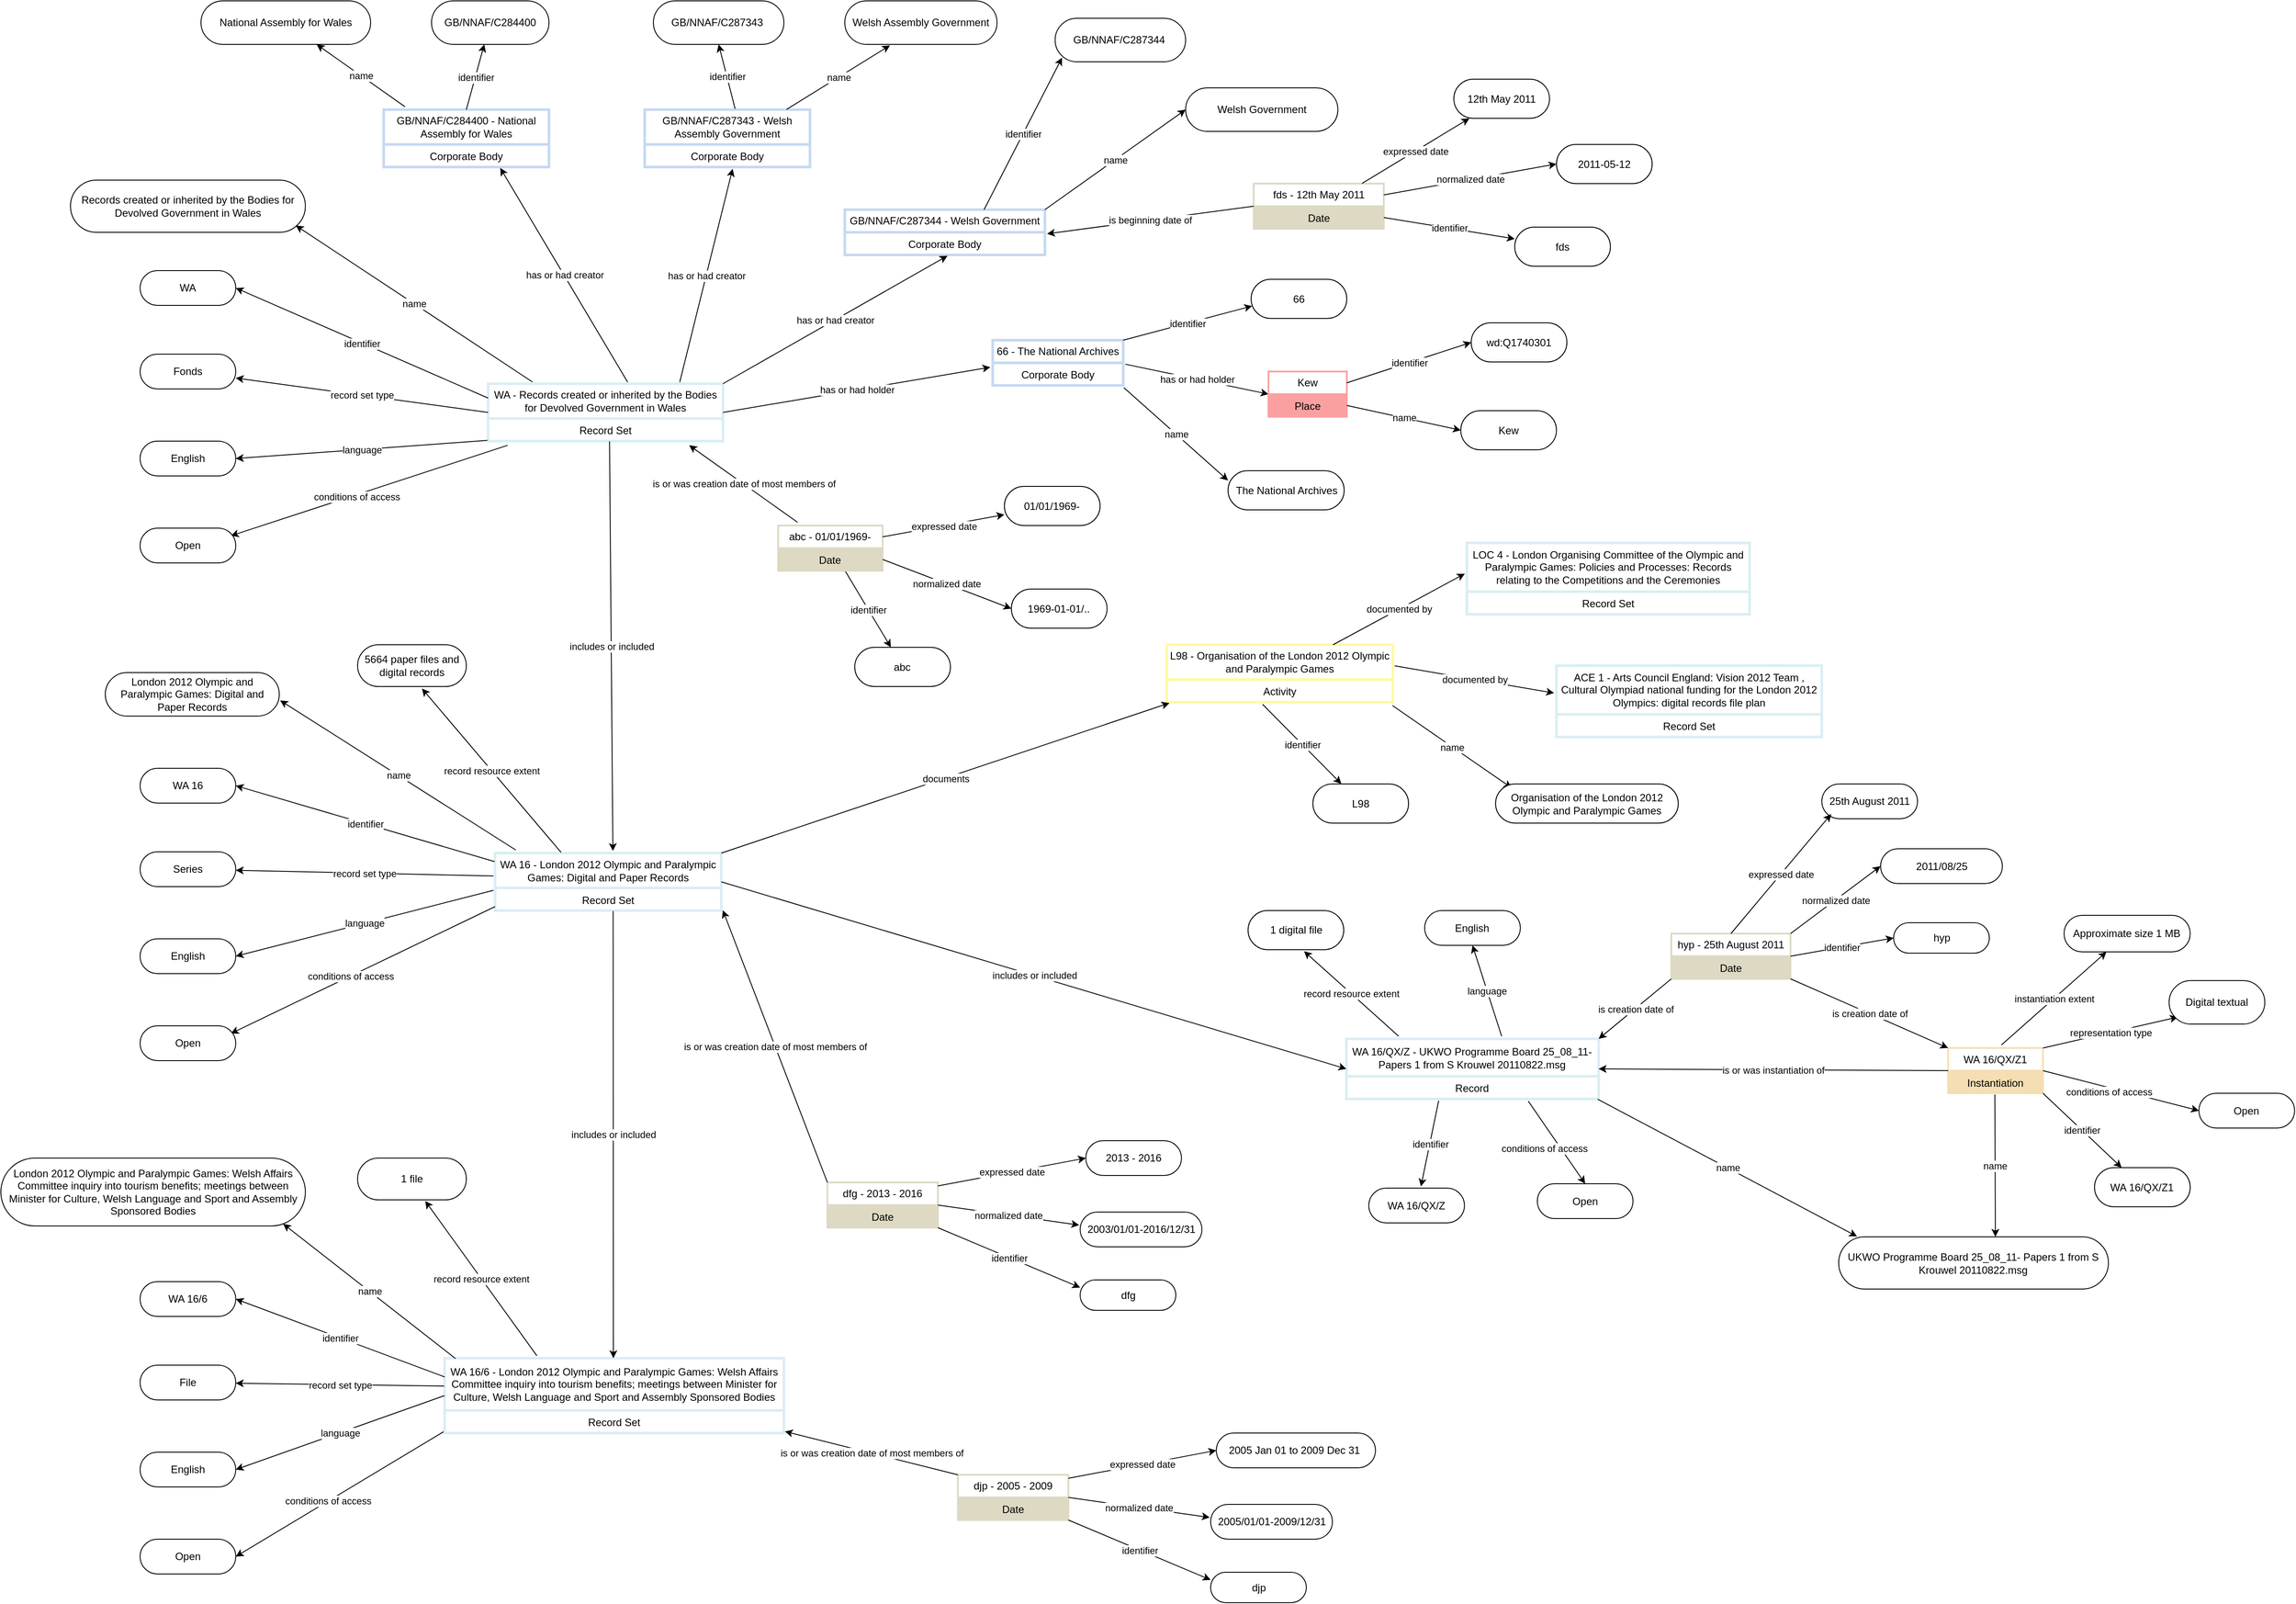 <mxfile version="28.2.7">
  <diagram name="Page-1" id="1SqFphfAV8LGDlWM7X1T">
    <mxGraphModel dx="5510" dy="3839" grid="1" gridSize="10" guides="1" tooltips="1" connect="1" arrows="1" fold="1" page="1" pageScale="1" pageWidth="4681" pageHeight="3300" math="0" shadow="0">
      <root>
        <mxCell id="0" />
        <mxCell id="1" parent="0" />
        <mxCell id="ngfkE_zr7mjkjl-AqWGk-1" value="WA - Records created or inherited by the Bodies for Devolved Government in Wales" style="swimlane;fontStyle=0;childLayout=stackLayout;horizontal=1;startSize=40;strokeColor=#DAEEF3;fillColor=none;strokeWidth=3;horizontalStack=0;resizeParent=1;resizeParentMax=0;resizeLast=0;collapsible=1;marginBottom=0;whiteSpace=wrap;html=1;" parent="1" vertex="1">
          <mxGeometry x="390" y="270" width="270" height="66" as="geometry" />
        </mxCell>
        <mxCell id="ngfkE_zr7mjkjl-AqWGk-2" value="Record Set" style="text;strokeColor=#DAEEF3;strokeWidth=3;fillColor=none;align=center;verticalAlign=top;spacingLeft=4;spacingRight=4;overflow=hidden;rotatable=0;points=[[0,0.5],[1,0.5]];portConstraint=eastwest;whiteSpace=wrap;html=1;" parent="ngfkE_zr7mjkjl-AqWGk-1" vertex="1">
          <mxGeometry y="40" width="270" height="26" as="geometry" />
        </mxCell>
        <mxCell id="ngfkE_zr7mjkjl-AqWGk-3" value="" style="endArrow=classic;html=1;rounded=0;exitX=0.517;exitY=1.008;exitDx=0;exitDy=0;exitPerimeter=0;entryX=0.521;entryY=-0.037;entryDx=0;entryDy=0;entryPerimeter=0;" parent="1" source="ngfkE_zr7mjkjl-AqWGk-2" target="ngfkE_zr7mjkjl-AqWGk-7" edge="1">
          <mxGeometry relative="1" as="geometry">
            <mxPoint x="380" y="450" as="sourcePoint" />
            <mxPoint x="528" y="470" as="targetPoint" />
          </mxGeometry>
        </mxCell>
        <mxCell id="ngfkE_zr7mjkjl-AqWGk-4" value="includes or included" style="edgeLabel;resizable=0;html=1;;align=center;verticalAlign=middle;" parent="ngfkE_zr7mjkjl-AqWGk-3" connectable="0" vertex="1">
          <mxGeometry relative="1" as="geometry" />
        </mxCell>
        <mxCell id="ngfkE_zr7mjkjl-AqWGk-7" value="WA 16 - London 2012 Olympic and Paralympic Games: Digital and Paper Records" style="swimlane;fontStyle=0;childLayout=stackLayout;horizontal=1;startSize=40;strokeColor=#DAEEF3;fillColor=none;strokeWidth=3;horizontalStack=0;resizeParent=1;resizeParentMax=0;resizeLast=0;collapsible=1;marginBottom=0;whiteSpace=wrap;html=1;" parent="1" vertex="1">
          <mxGeometry x="398" y="809.5" width="260" height="66" as="geometry" />
        </mxCell>
        <mxCell id="ngfkE_zr7mjkjl-AqWGk-8" value="Record Set" style="text;strokeColor=#DAEEF3;strokeWidth=3;fillColor=none;align=center;verticalAlign=top;spacingLeft=4;spacingRight=4;overflow=hidden;rotatable=0;points=[[0,0.5],[1,0.5]];portConstraint=eastwest;whiteSpace=wrap;html=1;" parent="ngfkE_zr7mjkjl-AqWGk-7" vertex="1">
          <mxGeometry y="40" width="260" height="26" as="geometry" />
        </mxCell>
        <mxCell id="K3YaIifATm5BKoZFhJyY-1" value="&lt;span style=&quot;text-align: left;&quot;&gt;&lt;font style=&quot;font-size: 12px;&quot;&gt;WA 16/6 - London 2012 Olympic and Paralympic Games: Welsh Affairs Committee inquiry into tourism benefits; meetings between Minister for Culture, Welsh Language and Sport and Assembly Sponsored Bodies&lt;/font&gt;&lt;/span&gt;" style="swimlane;fontStyle=0;childLayout=stackLayout;horizontal=1;startSize=60;strokeColor=#DAEEF3;fillColor=none;strokeWidth=3;horizontalStack=0;resizeParent=1;resizeParentMax=0;resizeLast=0;collapsible=1;marginBottom=0;whiteSpace=wrap;html=1;" parent="1" vertex="1">
          <mxGeometry x="340" y="1390" width="390" height="86" as="geometry" />
        </mxCell>
        <mxCell id="K3YaIifATm5BKoZFhJyY-2" value="Record Set" style="text;strokeColor=#DAEEF3;strokeWidth=3;fillColor=none;align=center;verticalAlign=top;spacingLeft=4;spacingRight=4;overflow=hidden;rotatable=0;points=[[0,0.5],[1,0.5]];portConstraint=eastwest;whiteSpace=wrap;html=1;" parent="K3YaIifATm5BKoZFhJyY-1" vertex="1">
          <mxGeometry y="60" width="390" height="26" as="geometry" />
        </mxCell>
        <mxCell id="K3YaIifATm5BKoZFhJyY-3" value="" style="endArrow=classic;html=1;rounded=0;exitX=0.522;exitY=1.022;exitDx=0;exitDy=0;exitPerimeter=0;" parent="1" source="ngfkE_zr7mjkjl-AqWGk-8" edge="1">
          <mxGeometry relative="1" as="geometry">
            <mxPoint x="527.58" y="868" as="sourcePoint" />
            <mxPoint x="534" y="1390" as="targetPoint" />
          </mxGeometry>
        </mxCell>
        <mxCell id="K3YaIifATm5BKoZFhJyY-4" value="includes or included" style="edgeLabel;resizable=0;html=1;;align=center;verticalAlign=middle;" parent="K3YaIifATm5BKoZFhJyY-3" connectable="0" vertex="1">
          <mxGeometry relative="1" as="geometry" />
        </mxCell>
        <mxCell id="K3YaIifATm5BKoZFhJyY-5" value="&lt;span style=&quot;text-align: left;&quot;&gt;&lt;font style=&quot;font-size: 12px;&quot; face=&quot;Helvetica&quot;&gt;WA 16/QX/Z - UKWO Programme Board 25_08_11- Papers 1 from S Krouwel 20110822.msg&lt;/font&gt;&lt;/span&gt;" style="swimlane;fontStyle=0;childLayout=stackLayout;horizontal=1;startSize=43;strokeColor=#DAEEF3;strokeWidth=3;fillColor=none;horizontalStack=0;resizeParent=1;resizeParentMax=0;resizeLast=0;collapsible=1;marginBottom=0;whiteSpace=wrap;html=1;" parent="1" vertex="1">
          <mxGeometry x="1376.48" y="1023" width="290" height="69" as="geometry" />
        </mxCell>
        <mxCell id="K3YaIifATm5BKoZFhJyY-6" value="Record" style="text;strokeColor=#DAEEF3;strokeWidth=3;fillColor=none;align=center;verticalAlign=top;spacingLeft=4;spacingRight=4;overflow=hidden;rotatable=0;points=[[0,0.5],[1,0.5]];portConstraint=eastwest;whiteSpace=wrap;html=1;" parent="K3YaIifATm5BKoZFhJyY-5" vertex="1">
          <mxGeometry y="43" width="290" height="26" as="geometry" />
        </mxCell>
        <mxCell id="K3YaIifATm5BKoZFhJyY-7" value="" style="endArrow=classic;html=1;rounded=0;exitX=1;exitY=0.5;exitDx=0;exitDy=0;entryX=0;entryY=0.5;entryDx=0;entryDy=0;" parent="1" source="ngfkE_zr7mjkjl-AqWGk-7" target="K3YaIifATm5BKoZFhJyY-5" edge="1">
          <mxGeometry relative="1" as="geometry">
            <mxPoint x="718" y="858" as="sourcePoint" />
            <mxPoint x="720" y="1039" as="targetPoint" />
          </mxGeometry>
        </mxCell>
        <mxCell id="K3YaIifATm5BKoZFhJyY-8" value="includes or included" style="edgeLabel;resizable=0;html=1;;align=center;verticalAlign=middle;" parent="K3YaIifATm5BKoZFhJyY-7" connectable="0" vertex="1">
          <mxGeometry relative="1" as="geometry" />
        </mxCell>
        <mxCell id="K3YaIifATm5BKoZFhJyY-9" value="L98 - Organisation of the London 2012 Olympic and Paralympic Games" style="swimlane;fontStyle=0;childLayout=stackLayout;horizontal=1;startSize=40;strokeColor=#FFFAA0;strokeWidth=3;fillColor=none;horizontalStack=0;resizeParent=1;resizeParentMax=0;resizeLast=0;collapsible=1;marginBottom=0;whiteSpace=wrap;html=1;" parent="1" vertex="1">
          <mxGeometry x="1170" y="570" width="260" height="66" as="geometry" />
        </mxCell>
        <mxCell id="K3YaIifATm5BKoZFhJyY-10" value="Activity" style="text;strokeColor=#FFFAA0;strokeWidth=3;fillColor=none;align=center;verticalAlign=top;spacingLeft=4;spacingRight=4;overflow=hidden;rotatable=0;points=[[0,0.5],[1,0.5]];portConstraint=eastwest;whiteSpace=wrap;html=1;" parent="K3YaIifATm5BKoZFhJyY-9" vertex="1">
          <mxGeometry y="40" width="260" height="26" as="geometry" />
        </mxCell>
        <mxCell id="K3YaIifATm5BKoZFhJyY-11" value="" style="endArrow=classic;html=1;rounded=0;exitX=1;exitY=0;exitDx=0;exitDy=0;entryX=0.012;entryY=1.038;entryDx=0;entryDy=0;entryPerimeter=0;" parent="1" source="ngfkE_zr7mjkjl-AqWGk-7" target="K3YaIifATm5BKoZFhJyY-10" edge="1">
          <mxGeometry relative="1" as="geometry">
            <mxPoint x="648" y="778" as="sourcePoint" />
            <mxPoint x="863" y="778" as="targetPoint" />
          </mxGeometry>
        </mxCell>
        <mxCell id="K3YaIifATm5BKoZFhJyY-12" value="documents" style="edgeLabel;resizable=0;html=1;;align=center;verticalAlign=middle;" parent="K3YaIifATm5BKoZFhJyY-11" connectable="0" vertex="1">
          <mxGeometry relative="1" as="geometry" />
        </mxCell>
        <mxCell id="K3YaIifATm5BKoZFhJyY-13" value="WA 16/QX/Z1" style="swimlane;fontStyle=0;childLayout=stackLayout;horizontal=1;startSize=26;strokeColor=#F5DEB3;strokeWidth=2;fillColor=none;horizontalStack=0;resizeParent=1;resizeParentMax=0;resizeLast=0;collapsible=1;marginBottom=0;whiteSpace=wrap;html=1;" parent="1" vertex="1">
          <mxGeometry x="2068.15" y="1033.5" width="109" height="52" as="geometry" />
        </mxCell>
        <mxCell id="K3YaIifATm5BKoZFhJyY-14" value="Instantiation&lt;div&gt;&lt;br&gt;&lt;/div&gt;" style="text;strokeColor=#F5DEB3;strokeWidth=2;fillColor=#F5DEB3;align=center;verticalAlign=top;spacingLeft=4;spacingRight=4;overflow=hidden;rotatable=0;points=[[0,0.5],[1,0.5]];portConstraint=eastwest;whiteSpace=wrap;html=1;" parent="K3YaIifATm5BKoZFhJyY-13" vertex="1">
          <mxGeometry y="26" width="109" height="26" as="geometry" />
        </mxCell>
        <mxCell id="K3YaIifATm5BKoZFhJyY-15" value="" style="endArrow=classic;html=1;rounded=0;exitX=0;exitY=0.5;exitDx=0;exitDy=0;entryX=1;entryY=0.5;entryDx=0;entryDy=0;" parent="1" source="K3YaIifATm5BKoZFhJyY-13" target="K3YaIifATm5BKoZFhJyY-5" edge="1">
          <mxGeometry relative="1" as="geometry">
            <mxPoint x="1856.48" y="1057" as="sourcePoint" />
            <mxPoint x="1686.48" y="1057" as="targetPoint" />
          </mxGeometry>
        </mxCell>
        <mxCell id="K3YaIifATm5BKoZFhJyY-16" value="is or was instantiation of" style="edgeLabel;resizable=0;html=1;;align=center;verticalAlign=middle;" parent="K3YaIifATm5BKoZFhJyY-15" connectable="0" vertex="1">
          <mxGeometry relative="1" as="geometry" />
        </mxCell>
        <mxCell id="K3YaIifATm5BKoZFhJyY-18" value="" style="endArrow=classic;html=1;rounded=0;exitX=1;exitY=0.5;exitDx=0;exitDy=0;entryX=-0.018;entryY=0.195;entryDx=0;entryDy=0;entryPerimeter=0;" parent="1" source="ngfkE_zr7mjkjl-AqWGk-1" target="K3YaIifATm5BKoZFhJyY-21" edge="1">
          <mxGeometry relative="1" as="geometry">
            <mxPoint x="630" y="160" as="sourcePoint" />
            <mxPoint x="820" y="200" as="targetPoint" />
          </mxGeometry>
        </mxCell>
        <mxCell id="K3YaIifATm5BKoZFhJyY-19" value="has or had holder" style="edgeLabel;resizable=0;html=1;;align=center;verticalAlign=middle;" parent="K3YaIifATm5BKoZFhJyY-18" connectable="0" vertex="1">
          <mxGeometry relative="1" as="geometry" />
        </mxCell>
        <mxCell id="K3YaIifATm5BKoZFhJyY-20" value="66 - The National Archives" style="swimlane;fontStyle=0;childLayout=stackLayout;horizontal=1;startSize=26;strokeColor=#C6D9F1;strokeWidth=3;fillColor=none;horizontalStack=0;resizeParent=1;resizeParentMax=0;resizeLast=0;collapsible=1;marginBottom=0;whiteSpace=wrap;html=1;" parent="1" vertex="1">
          <mxGeometry x="970" y="220" width="150" height="52" as="geometry" />
        </mxCell>
        <mxCell id="K3YaIifATm5BKoZFhJyY-21" value="Corporate Body" style="text;strokeColor=#C6D9F1;strokeWidth=3;fillColor=none;align=center;verticalAlign=top;spacingLeft=4;spacingRight=4;overflow=hidden;rotatable=0;points=[[0,0.5],[1,0.5]];portConstraint=eastwest;whiteSpace=wrap;html=1;" parent="K3YaIifATm5BKoZFhJyY-20" vertex="1">
          <mxGeometry y="26" width="150" height="26" as="geometry" />
        </mxCell>
        <mxCell id="K3YaIifATm5BKoZFhJyY-22" value="GB/NNAF/C287344 - Welsh Government" style="swimlane;fontStyle=0;childLayout=stackLayout;horizontal=1;startSize=26;strokeColor=#C6D9F1;strokeWidth=3;fillColor=none;horizontalStack=0;resizeParent=1;resizeParentMax=0;resizeLast=0;collapsible=1;marginBottom=0;whiteSpace=wrap;html=1;" parent="1" vertex="1">
          <mxGeometry x="800" y="70" width="230" height="52" as="geometry" />
        </mxCell>
        <mxCell id="K3YaIifATm5BKoZFhJyY-23" value="Corporate Body" style="text;strokeColor=#C6D9F1;strokeWidth=3;fillColor=none;align=center;verticalAlign=top;spacingLeft=4;spacingRight=4;overflow=hidden;rotatable=0;points=[[0,0.5],[1,0.5]];portConstraint=eastwest;whiteSpace=wrap;html=1;" parent="K3YaIifATm5BKoZFhJyY-22" vertex="1">
          <mxGeometry y="26" width="230" height="26" as="geometry" />
        </mxCell>
        <mxCell id="K3YaIifATm5BKoZFhJyY-24" value="GB/NNAF/C287343 - Welsh Assembly Government" style="swimlane;fontStyle=0;childLayout=stackLayout;horizontal=1;startSize=40;strokeColor=#C6D9F1;strokeWidth=3;fillColor=none;horizontalStack=0;resizeParent=1;resizeParentMax=0;resizeLast=0;collapsible=1;marginBottom=0;whiteSpace=wrap;html=1;" parent="1" vertex="1">
          <mxGeometry x="570" y="-45" width="190" height="66" as="geometry" />
        </mxCell>
        <mxCell id="K3YaIifATm5BKoZFhJyY-25" value="Corporate Body" style="text;strokeColor=#C6D9F1;strokeWidth=3;fillColor=none;align=center;verticalAlign=top;spacingLeft=4;spacingRight=4;overflow=hidden;rotatable=0;points=[[0,0.5],[1,0.5]];portConstraint=eastwest;whiteSpace=wrap;html=1;" parent="K3YaIifATm5BKoZFhJyY-24" vertex="1">
          <mxGeometry y="40" width="190" height="26" as="geometry" />
        </mxCell>
        <mxCell id="K3YaIifATm5BKoZFhJyY-26" value="" style="endArrow=classic;html=1;rounded=0;exitX=1;exitY=0;exitDx=0;exitDy=0;entryX=0.513;entryY=1.038;entryDx=0;entryDy=0;entryPerimeter=0;" parent="1" source="ngfkE_zr7mjkjl-AqWGk-1" target="K3YaIifATm5BKoZFhJyY-23" edge="1">
          <mxGeometry relative="1" as="geometry">
            <mxPoint x="490" y="247" as="sourcePoint" />
            <mxPoint x="651" y="200" as="targetPoint" />
          </mxGeometry>
        </mxCell>
        <mxCell id="K3YaIifATm5BKoZFhJyY-27" value="has or had creator" style="edgeLabel;resizable=0;html=1;;align=center;verticalAlign=middle;" parent="K3YaIifATm5BKoZFhJyY-26" connectable="0" vertex="1">
          <mxGeometry relative="1" as="geometry" />
        </mxCell>
        <mxCell id="K3YaIifATm5BKoZFhJyY-29" value="" style="endArrow=classic;html=1;rounded=0;exitX=0.816;exitY=-0.029;exitDx=0;exitDy=0;entryX=0.532;entryY=1.077;entryDx=0;entryDy=0;entryPerimeter=0;exitPerimeter=0;" parent="1" source="ngfkE_zr7mjkjl-AqWGk-1" target="K3YaIifATm5BKoZFhJyY-25" edge="1">
          <mxGeometry relative="1" as="geometry">
            <mxPoint x="460" y="300" as="sourcePoint" />
            <mxPoint x="538" y="153" as="targetPoint" />
          </mxGeometry>
        </mxCell>
        <mxCell id="K3YaIifATm5BKoZFhJyY-30" value="has or had creator" style="edgeLabel;resizable=0;html=1;;align=center;verticalAlign=middle;" parent="K3YaIifATm5BKoZFhJyY-29" connectable="0" vertex="1">
          <mxGeometry relative="1" as="geometry" />
        </mxCell>
        <mxCell id="K3YaIifATm5BKoZFhJyY-31" value="GB/NNAF/C284400 - National Assembly for Wales" style="swimlane;fontStyle=0;childLayout=stackLayout;horizontal=1;startSize=40;strokeColor=#C6D9F1;strokeWidth=3;fillColor=none;horizontalStack=0;resizeParent=1;resizeParentMax=0;resizeLast=0;collapsible=1;marginBottom=0;whiteSpace=wrap;html=1;" parent="1" vertex="1">
          <mxGeometry x="270" y="-45" width="190" height="66" as="geometry" />
        </mxCell>
        <mxCell id="K3YaIifATm5BKoZFhJyY-32" value="Corporate Body" style="text;strokeColor=#C6D9F1;strokeWidth=3;fillColor=none;align=center;verticalAlign=top;spacingLeft=4;spacingRight=4;overflow=hidden;rotatable=0;points=[[0,0.5],[1,0.5]];portConstraint=eastwest;whiteSpace=wrap;html=1;" parent="K3YaIifATm5BKoZFhJyY-31" vertex="1">
          <mxGeometry y="40" width="190" height="26" as="geometry" />
        </mxCell>
        <mxCell id="K3YaIifATm5BKoZFhJyY-33" value="" style="endArrow=classic;html=1;rounded=0;exitX=0.594;exitY=-0.029;exitDx=0;exitDy=0;entryX=0.705;entryY=1.038;entryDx=0;entryDy=0;exitPerimeter=0;entryPerimeter=0;" parent="1" source="ngfkE_zr7mjkjl-AqWGk-1" target="K3YaIifATm5BKoZFhJyY-32" edge="1">
          <mxGeometry relative="1" as="geometry">
            <mxPoint x="399" y="373" as="sourcePoint" />
            <mxPoint x="250" y="210" as="targetPoint" />
          </mxGeometry>
        </mxCell>
        <mxCell id="K3YaIifATm5BKoZFhJyY-34" value="has or had creator" style="edgeLabel;resizable=0;html=1;;align=center;verticalAlign=middle;" parent="K3YaIifATm5BKoZFhJyY-33" connectable="0" vertex="1">
          <mxGeometry relative="1" as="geometry" />
        </mxCell>
        <mxCell id="K3YaIifATm5BKoZFhJyY-35" value="Records created or inherited by the Bodies for Devolved Government in Wales" style="html=1;whiteSpace=wrap;rounded=1;arcSize=50;" parent="1" vertex="1">
          <mxGeometry x="-90" y="36" width="270" height="60" as="geometry" />
        </mxCell>
        <mxCell id="K3YaIifATm5BKoZFhJyY-36" value="" style="endArrow=classic;html=1;rounded=0;entryX=0.959;entryY=0.869;entryDx=0;entryDy=0;exitX=0.189;exitY=-0.03;exitDx=0;exitDy=0;exitPerimeter=0;entryPerimeter=0;" parent="1" source="ngfkE_zr7mjkjl-AqWGk-1" target="K3YaIifATm5BKoZFhJyY-35" edge="1">
          <mxGeometry relative="1" as="geometry">
            <mxPoint x="270" y="336" as="sourcePoint" />
            <mxPoint x="270" y="478" as="targetPoint" />
          </mxGeometry>
        </mxCell>
        <mxCell id="K3YaIifATm5BKoZFhJyY-37" value="name" style="edgeLabel;resizable=0;html=1;;align=center;verticalAlign=middle;" parent="K3YaIifATm5BKoZFhJyY-36" connectable="0" vertex="1">
          <mxGeometry relative="1" as="geometry" />
        </mxCell>
        <mxCell id="K3YaIifATm5BKoZFhJyY-38" value="WA" style="html=1;whiteSpace=wrap;rounded=1;arcSize=50;" parent="1" vertex="1">
          <mxGeometry x="-10" y="140" width="110" height="40" as="geometry" />
        </mxCell>
        <mxCell id="K3YaIifATm5BKoZFhJyY-39" value="" style="endArrow=classic;html=1;rounded=0;entryX=1;entryY=0.5;entryDx=0;entryDy=0;exitX=0;exitY=0.25;exitDx=0;exitDy=0;" parent="1" source="ngfkE_zr7mjkjl-AqWGk-1" target="K3YaIifATm5BKoZFhJyY-38" edge="1">
          <mxGeometry relative="1" as="geometry">
            <mxPoint x="458" y="380" as="sourcePoint" />
            <mxPoint x="190" y="347" as="targetPoint" />
          </mxGeometry>
        </mxCell>
        <mxCell id="K3YaIifATm5BKoZFhJyY-40" value="identifier" style="edgeLabel;resizable=0;html=1;;align=center;verticalAlign=middle;" parent="K3YaIifATm5BKoZFhJyY-39" connectable="0" vertex="1">
          <mxGeometry relative="1" as="geometry" />
        </mxCell>
        <mxCell id="K3YaIifATm5BKoZFhJyY-42" value="" style="endArrow=classic;html=1;rounded=0;exitX=0;exitY=0.5;exitDx=0;exitDy=0;" parent="1" source="ngfkE_zr7mjkjl-AqWGk-1" target="K3YaIifATm5BKoZFhJyY-44" edge="1">
          <mxGeometry relative="1" as="geometry">
            <mxPoint x="350" y="395" as="sourcePoint" />
            <mxPoint x="100" y="320" as="targetPoint" />
          </mxGeometry>
        </mxCell>
        <mxCell id="K3YaIifATm5BKoZFhJyY-43" value="record set type" style="edgeLabel;resizable=0;html=1;;align=center;verticalAlign=middle;" parent="K3YaIifATm5BKoZFhJyY-42" connectable="0" vertex="1">
          <mxGeometry relative="1" as="geometry" />
        </mxCell>
        <mxCell id="K3YaIifATm5BKoZFhJyY-44" value="Fonds" style="html=1;whiteSpace=wrap;rounded=1;arcSize=50;" parent="1" vertex="1">
          <mxGeometry x="-10" y="236" width="110" height="40" as="geometry" />
        </mxCell>
        <mxCell id="K3YaIifATm5BKoZFhJyY-45" value="" style="endArrow=classic;html=1;rounded=0;exitX=-0.003;exitY=0.968;exitDx=0;exitDy=0;exitPerimeter=0;entryX=1;entryY=0.5;entryDx=0;entryDy=0;" parent="1" source="ngfkE_zr7mjkjl-AqWGk-2" target="K3YaIifATm5BKoZFhJyY-47" edge="1">
          <mxGeometry relative="1" as="geometry">
            <mxPoint x="370" y="360" as="sourcePoint" />
            <mxPoint x="90" y="390" as="targetPoint" />
          </mxGeometry>
        </mxCell>
        <mxCell id="K3YaIifATm5BKoZFhJyY-46" value="language" style="edgeLabel;resizable=0;html=1;;align=center;verticalAlign=middle;" parent="K3YaIifATm5BKoZFhJyY-45" connectable="0" vertex="1">
          <mxGeometry relative="1" as="geometry" />
        </mxCell>
        <mxCell id="K3YaIifATm5BKoZFhJyY-47" value="English" style="html=1;whiteSpace=wrap;rounded=1;arcSize=50;" parent="1" vertex="1">
          <mxGeometry x="-10" y="336" width="110" height="40" as="geometry" />
        </mxCell>
        <mxCell id="K3YaIifATm5BKoZFhJyY-48" value="" style="endArrow=classic;html=1;rounded=0;exitX=0.083;exitY=1.186;exitDx=0;exitDy=0;exitPerimeter=0;entryX=0.949;entryY=0.22;entryDx=0;entryDy=0;entryPerimeter=0;" parent="1" source="ngfkE_zr7mjkjl-AqWGk-2" target="K3YaIifATm5BKoZFhJyY-50" edge="1">
          <mxGeometry relative="1" as="geometry">
            <mxPoint x="439" y="420" as="sourcePoint" />
            <mxPoint x="150" y="510" as="targetPoint" />
          </mxGeometry>
        </mxCell>
        <mxCell id="K3YaIifATm5BKoZFhJyY-49" value="conditions of access" style="edgeLabel;resizable=0;html=1;;align=center;verticalAlign=middle;" parent="K3YaIifATm5BKoZFhJyY-48" connectable="0" vertex="1">
          <mxGeometry relative="1" as="geometry">
            <mxPoint x="-14" y="7" as="offset" />
          </mxGeometry>
        </mxCell>
        <mxCell id="K3YaIifATm5BKoZFhJyY-50" value="Open" style="html=1;whiteSpace=wrap;rounded=1;arcSize=50;" parent="1" vertex="1">
          <mxGeometry x="-10" y="436" width="110" height="40" as="geometry" />
        </mxCell>
        <mxCell id="K3YaIifATm5BKoZFhJyY-54" value="WA 16" style="html=1;whiteSpace=wrap;rounded=1;arcSize=50;" parent="1" vertex="1">
          <mxGeometry x="-10" y="712" width="110" height="40" as="geometry" />
        </mxCell>
        <mxCell id="K3YaIifATm5BKoZFhJyY-55" value="" style="endArrow=classic;html=1;rounded=0;entryX=1;entryY=0.5;entryDx=0;entryDy=0;exitX=-0.002;exitY=0.148;exitDx=0;exitDy=0;exitPerimeter=0;" parent="1" source="ngfkE_zr7mjkjl-AqWGk-7" target="K3YaIifATm5BKoZFhJyY-54" edge="1">
          <mxGeometry relative="1" as="geometry">
            <mxPoint x="376" y="817" as="sourcePoint" />
            <mxPoint x="176" y="877" as="targetPoint" />
          </mxGeometry>
        </mxCell>
        <mxCell id="K3YaIifATm5BKoZFhJyY-56" value="identifier" style="edgeLabel;resizable=0;html=1;;align=center;verticalAlign=middle;" parent="K3YaIifATm5BKoZFhJyY-55" connectable="0" vertex="1">
          <mxGeometry relative="1" as="geometry" />
        </mxCell>
        <mxCell id="K3YaIifATm5BKoZFhJyY-57" value="" style="endArrow=classic;html=1;rounded=0;exitX=-0.007;exitY=0.398;exitDx=0;exitDy=0;exitPerimeter=0;" parent="1" source="ngfkE_zr7mjkjl-AqWGk-7" target="K3YaIifATm5BKoZFhJyY-59" edge="1">
          <mxGeometry relative="1" as="geometry">
            <mxPoint x="376" y="833" as="sourcePoint" />
            <mxPoint x="86" y="850" as="targetPoint" />
          </mxGeometry>
        </mxCell>
        <mxCell id="K3YaIifATm5BKoZFhJyY-58" value="record set type" style="edgeLabel;resizable=0;html=1;;align=center;verticalAlign=middle;" parent="K3YaIifATm5BKoZFhJyY-57" connectable="0" vertex="1">
          <mxGeometry relative="1" as="geometry" />
        </mxCell>
        <mxCell id="K3YaIifATm5BKoZFhJyY-59" value="Series" style="html=1;whiteSpace=wrap;rounded=1;arcSize=50;" parent="1" vertex="1">
          <mxGeometry x="-10" y="808" width="110" height="40" as="geometry" />
        </mxCell>
        <mxCell id="K3YaIifATm5BKoZFhJyY-60" value="" style="endArrow=classic;html=1;rounded=0;exitX=-0.007;exitY=0.105;exitDx=0;exitDy=0;exitPerimeter=0;entryX=1;entryY=0.5;entryDx=0;entryDy=0;" parent="1" source="ngfkE_zr7mjkjl-AqWGk-8" target="K3YaIifATm5BKoZFhJyY-62" edge="1">
          <mxGeometry relative="1" as="geometry">
            <mxPoint x="375" y="865" as="sourcePoint" />
            <mxPoint x="76" y="920" as="targetPoint" />
          </mxGeometry>
        </mxCell>
        <mxCell id="K3YaIifATm5BKoZFhJyY-61" value="language" style="edgeLabel;resizable=0;html=1;;align=center;verticalAlign=middle;" parent="K3YaIifATm5BKoZFhJyY-60" connectable="0" vertex="1">
          <mxGeometry relative="1" as="geometry" />
        </mxCell>
        <mxCell id="K3YaIifATm5BKoZFhJyY-62" value="English" style="html=1;whiteSpace=wrap;rounded=1;arcSize=50;" parent="1" vertex="1">
          <mxGeometry x="-10" y="908" width="110" height="40" as="geometry" />
        </mxCell>
        <mxCell id="K3YaIifATm5BKoZFhJyY-63" value="" style="endArrow=classic;html=1;rounded=0;exitX=0.083;exitY=1.186;exitDx=0;exitDy=0;exitPerimeter=0;entryX=0.949;entryY=0.22;entryDx=0;entryDy=0;entryPerimeter=0;" parent="1" target="K3YaIifATm5BKoZFhJyY-65" edge="1">
          <mxGeometry relative="1" as="geometry">
            <mxPoint x="398" y="871" as="sourcePoint" />
            <mxPoint x="136" y="1040" as="targetPoint" />
          </mxGeometry>
        </mxCell>
        <mxCell id="K3YaIifATm5BKoZFhJyY-64" value="conditions of access" style="edgeLabel;resizable=0;html=1;;align=center;verticalAlign=middle;" parent="K3YaIifATm5BKoZFhJyY-63" connectable="0" vertex="1">
          <mxGeometry relative="1" as="geometry">
            <mxPoint x="-14" y="7" as="offset" />
          </mxGeometry>
        </mxCell>
        <mxCell id="K3YaIifATm5BKoZFhJyY-65" value="Open" style="html=1;whiteSpace=wrap;rounded=1;arcSize=50;" parent="1" vertex="1">
          <mxGeometry x="-10" y="1008" width="110" height="40" as="geometry" />
        </mxCell>
        <mxCell id="K3YaIifATm5BKoZFhJyY-66" value="" style="endArrow=classic;html=1;rounded=0;entryX=0.592;entryY=1.049;entryDx=0;entryDy=0;exitX=0.292;exitY=-0.012;exitDx=0;exitDy=0;exitPerimeter=0;entryPerimeter=0;" parent="1" source="ngfkE_zr7mjkjl-AqWGk-7" target="K3YaIifATm5BKoZFhJyY-69" edge="1">
          <mxGeometry relative="1" as="geometry">
            <mxPoint x="487" y="756" as="sourcePoint" />
            <mxPoint x="190" y="617" as="targetPoint" />
          </mxGeometry>
        </mxCell>
        <mxCell id="K3YaIifATm5BKoZFhJyY-67" value="record resource extent" style="edgeLabel;resizable=0;html=1;;align=center;verticalAlign=middle;" parent="K3YaIifATm5BKoZFhJyY-66" connectable="0" vertex="1">
          <mxGeometry relative="1" as="geometry" />
        </mxCell>
        <mxCell id="K3YaIifATm5BKoZFhJyY-69" value="5664 paper files and digital records" style="html=1;whiteSpace=wrap;rounded=1;arcSize=50;" parent="1" vertex="1">
          <mxGeometry x="240" y="570" width="125" height="48" as="geometry" />
        </mxCell>
        <mxCell id="K3YaIifATm5BKoZFhJyY-70" value="abc - 01/01/1969-" style="swimlane;fontStyle=0;childLayout=stackLayout;horizontal=1;startSize=26;strokeColor=#DDD9C3;strokeWidth=2;fillColor=none;horizontalStack=0;resizeParent=1;resizeParentMax=0;resizeLast=0;collapsible=1;marginBottom=0;whiteSpace=wrap;html=1;" parent="1" vertex="1">
          <mxGeometry x="723.44" y="433" width="120" height="52" as="geometry" />
        </mxCell>
        <mxCell id="K3YaIifATm5BKoZFhJyY-71" value="Date" style="text;strokeColor=#DDD9C3;strokeWidth=2;fillColor=#DDD9C3;align=center;verticalAlign=top;spacingLeft=4;spacingRight=4;overflow=hidden;rotatable=0;points=[[0,0.5],[1,0.5]];portConstraint=eastwest;whiteSpace=wrap;html=1;" parent="K3YaIifATm5BKoZFhJyY-70" vertex="1">
          <mxGeometry y="26" width="120" height="26" as="geometry" />
        </mxCell>
        <mxCell id="K3YaIifATm5BKoZFhJyY-72" value="" style="endArrow=classic;html=1;rounded=0;exitX=0.185;exitY=-0.072;exitDx=0;exitDy=0;entryX=0.856;entryY=1.183;entryDx=0;entryDy=0;entryPerimeter=0;exitPerimeter=0;" parent="1" source="K3YaIifATm5BKoZFhJyY-70" target="ngfkE_zr7mjkjl-AqWGk-2" edge="1">
          <mxGeometry relative="1" as="geometry">
            <mxPoint x="653" y="492" as="sourcePoint" />
            <mxPoint x="890" y="450" as="targetPoint" />
          </mxGeometry>
        </mxCell>
        <mxCell id="K3YaIifATm5BKoZFhJyY-73" value="is or was creation date of most members of" style="edgeLabel;resizable=0;html=1;;align=center;verticalAlign=middle;" parent="K3YaIifATm5BKoZFhJyY-72" connectable="0" vertex="1">
          <mxGeometry relative="1" as="geometry" />
        </mxCell>
        <mxCell id="K3YaIifATm5BKoZFhJyY-74" value="" style="endArrow=classic;html=1;rounded=0;exitX=1;exitY=0.25;exitDx=0;exitDy=0;" parent="1" source="K3YaIifATm5BKoZFhJyY-70" target="K3YaIifATm5BKoZFhJyY-76" edge="1">
          <mxGeometry relative="1" as="geometry">
            <mxPoint x="833.44" y="449" as="sourcePoint" />
            <mxPoint x="1043.44" y="373" as="targetPoint" />
          </mxGeometry>
        </mxCell>
        <mxCell id="K3YaIifATm5BKoZFhJyY-75" value="expressed date" style="edgeLabel;resizable=0;html=1;;align=center;verticalAlign=middle;" parent="K3YaIifATm5BKoZFhJyY-74" connectable="0" vertex="1">
          <mxGeometry relative="1" as="geometry" />
        </mxCell>
        <mxCell id="K3YaIifATm5BKoZFhJyY-76" value="01/01/1969-" style="html=1;whiteSpace=wrap;rounded=1;arcSize=50;" parent="1" vertex="1">
          <mxGeometry x="983.44" y="388" width="110" height="45" as="geometry" />
        </mxCell>
        <mxCell id="K3YaIifATm5BKoZFhJyY-77" value="" style="endArrow=classic;html=1;rounded=0;exitX=1;exitY=0.5;exitDx=0;exitDy=0;entryX=0;entryY=0.5;entryDx=0;entryDy=0;" parent="1" source="K3YaIifATm5BKoZFhJyY-71" target="K3YaIifATm5BKoZFhJyY-79" edge="1">
          <mxGeometry relative="1" as="geometry">
            <mxPoint x="843.44" y="532" as="sourcePoint" />
            <mxPoint x="993.44" y="533" as="targetPoint" />
          </mxGeometry>
        </mxCell>
        <mxCell id="K3YaIifATm5BKoZFhJyY-78" value="normalized date" style="edgeLabel;resizable=0;html=1;;align=center;verticalAlign=middle;" parent="K3YaIifATm5BKoZFhJyY-77" connectable="0" vertex="1">
          <mxGeometry relative="1" as="geometry" />
        </mxCell>
        <mxCell id="K3YaIifATm5BKoZFhJyY-79" value="1969-01-01/.." style="html=1;whiteSpace=wrap;rounded=1;arcSize=50;" parent="1" vertex="1">
          <mxGeometry x="991.44" y="506" width="110" height="45" as="geometry" />
        </mxCell>
        <mxCell id="K3YaIifATm5BKoZFhJyY-80" value="London 2012 Olympic and Paralympic Games: Digital and Paper Records" style="html=1;whiteSpace=wrap;rounded=1;arcSize=50;" parent="1" vertex="1">
          <mxGeometry x="-50" y="602" width="200" height="50" as="geometry" />
        </mxCell>
        <mxCell id="K3YaIifATm5BKoZFhJyY-81" value="" style="endArrow=classic;html=1;rounded=0;entryX=1.005;entryY=0.64;entryDx=0;entryDy=0;exitX=0.092;exitY=-0.053;exitDx=0;exitDy=0;exitPerimeter=0;entryPerimeter=0;" parent="1" source="ngfkE_zr7mjkjl-AqWGk-7" target="K3YaIifATm5BKoZFhJyY-80" edge="1">
          <mxGeometry relative="1" as="geometry">
            <mxPoint x="437" y="789" as="sourcePoint" />
            <mxPoint x="140" y="720" as="targetPoint" />
          </mxGeometry>
        </mxCell>
        <mxCell id="K3YaIifATm5BKoZFhJyY-82" value="name" style="edgeLabel;resizable=0;html=1;;align=center;verticalAlign=middle;" parent="K3YaIifATm5BKoZFhJyY-81" connectable="0" vertex="1">
          <mxGeometry relative="1" as="geometry" />
        </mxCell>
        <mxCell id="PuATXxOclRqr7p0WLP5T-1" value="dfg - 2013 - 2016" style="swimlane;fontStyle=0;childLayout=stackLayout;horizontal=1;startSize=26;strokeColor=#DDD9C3;strokeWidth=2;fillColor=none;horizontalStack=0;resizeParent=1;resizeParentMax=0;resizeLast=0;collapsible=1;marginBottom=0;whiteSpace=wrap;html=1;" parent="1" vertex="1">
          <mxGeometry x="780" y="1188" width="127" height="52" as="geometry" />
        </mxCell>
        <mxCell id="PuATXxOclRqr7p0WLP5T-2" value="Date" style="text;strokeColor=#DDD9C3;strokeWidth=2;fillColor=#DDD9C3;align=center;verticalAlign=top;spacingLeft=4;spacingRight=4;overflow=hidden;rotatable=0;points=[[0,0.5],[1,0.5]];portConstraint=eastwest;whiteSpace=wrap;html=1;" parent="PuATXxOclRqr7p0WLP5T-1" vertex="1">
          <mxGeometry y="26" width="127" height="26" as="geometry" />
        </mxCell>
        <mxCell id="PuATXxOclRqr7p0WLP5T-3" value="" style="endArrow=classic;html=1;rounded=0;exitX=0;exitY=0;exitDx=0;exitDy=0;entryX=1.007;entryY=0.988;entryDx=0;entryDy=0;entryPerimeter=0;" parent="1" source="PuATXxOclRqr7p0WLP5T-1" target="ngfkE_zr7mjkjl-AqWGk-8" edge="1">
          <mxGeometry relative="1" as="geometry">
            <mxPoint x="860" y="990" as="sourcePoint" />
            <mxPoint x="580" y="927" as="targetPoint" />
          </mxGeometry>
        </mxCell>
        <mxCell id="PuATXxOclRqr7p0WLP5T-4" value="is or was creation date of most members of" style="edgeLabel;resizable=0;html=1;;align=center;verticalAlign=middle;" parent="PuATXxOclRqr7p0WLP5T-3" connectable="0" vertex="1">
          <mxGeometry relative="1" as="geometry" />
        </mxCell>
        <mxCell id="PuATXxOclRqr7p0WLP5T-5" value="" style="endArrow=classic;html=1;rounded=0;exitX=0.645;exitY=1.032;exitDx=0;exitDy=0;exitPerimeter=0;" parent="1" source="K3YaIifATm5BKoZFhJyY-71" target="PuATXxOclRqr7p0WLP5T-7" edge="1">
          <mxGeometry relative="1" as="geometry">
            <mxPoint x="783.44" y="493" as="sourcePoint" />
            <mxPoint x="893.44" y="583" as="targetPoint" />
          </mxGeometry>
        </mxCell>
        <mxCell id="PuATXxOclRqr7p0WLP5T-6" value="identifier" style="edgeLabel;resizable=0;html=1;;align=center;verticalAlign=middle;" parent="PuATXxOclRqr7p0WLP5T-5" connectable="0" vertex="1">
          <mxGeometry relative="1" as="geometry" />
        </mxCell>
        <mxCell id="PuATXxOclRqr7p0WLP5T-7" value="abc" style="html=1;whiteSpace=wrap;rounded=1;arcSize=50;" parent="1" vertex="1">
          <mxGeometry x="811.44" y="573" width="110" height="45" as="geometry" />
        </mxCell>
        <mxCell id="PuATXxOclRqr7p0WLP5T-8" value="" style="endArrow=classic;html=1;rounded=0;exitX=1;exitY=0.077;exitDx=0;exitDy=0;entryX=0;entryY=0.5;entryDx=0;entryDy=0;exitPerimeter=0;" parent="1" source="PuATXxOclRqr7p0WLP5T-1" target="PuATXxOclRqr7p0WLP5T-10" edge="1">
          <mxGeometry relative="1" as="geometry">
            <mxPoint x="945" y="1195" as="sourcePoint" />
            <mxPoint x="1067" y="1182" as="targetPoint" />
          </mxGeometry>
        </mxCell>
        <mxCell id="PuATXxOclRqr7p0WLP5T-9" value="expressed date" style="edgeLabel;resizable=0;html=1;;align=center;verticalAlign=middle;" parent="PuATXxOclRqr7p0WLP5T-8" connectable="0" vertex="1">
          <mxGeometry relative="1" as="geometry" />
        </mxCell>
        <mxCell id="PuATXxOclRqr7p0WLP5T-10" value="2013 - 2016" style="html=1;whiteSpace=wrap;rounded=1;arcSize=50;" parent="1" vertex="1">
          <mxGeometry x="1077" y="1140" width="110" height="40" as="geometry" />
        </mxCell>
        <mxCell id="PuATXxOclRqr7p0WLP5T-11" value="" style="endArrow=classic;html=1;rounded=0;exitX=1;exitY=0.5;exitDx=0;exitDy=0;entryX=-0.008;entryY=0.375;entryDx=0;entryDy=0;entryPerimeter=0;" parent="1" source="PuATXxOclRqr7p0WLP5T-1" target="PuATXxOclRqr7p0WLP5T-13" edge="1">
          <mxGeometry relative="1" as="geometry">
            <mxPoint x="927" y="1223" as="sourcePoint" />
            <mxPoint x="1087" y="1252" as="targetPoint" />
          </mxGeometry>
        </mxCell>
        <mxCell id="PuATXxOclRqr7p0WLP5T-12" value="normalized date" style="edgeLabel;resizable=0;html=1;;align=center;verticalAlign=middle;" parent="PuATXxOclRqr7p0WLP5T-11" connectable="0" vertex="1">
          <mxGeometry relative="1" as="geometry" />
        </mxCell>
        <mxCell id="PuATXxOclRqr7p0WLP5T-13" value="2003/01/01-2016/12/31" style="html=1;whiteSpace=wrap;rounded=1;arcSize=50;" parent="1" vertex="1">
          <mxGeometry x="1070.5" y="1222" width="140" height="40" as="geometry" />
        </mxCell>
        <mxCell id="PuATXxOclRqr7p0WLP5T-14" value="" style="endArrow=classic;html=1;rounded=0;exitX=1;exitY=1;exitDx=0;exitDy=0;entryX=0;entryY=0.25;entryDx=0;entryDy=0;" parent="1" source="PuATXxOclRqr7p0WLP5T-1" target="PuATXxOclRqr7p0WLP5T-16" edge="1">
          <mxGeometry relative="1" as="geometry">
            <mxPoint x="947" y="1252" as="sourcePoint" />
            <mxPoint x="1027" y="1322" as="targetPoint" />
          </mxGeometry>
        </mxCell>
        <mxCell id="PuATXxOclRqr7p0WLP5T-15" value="identifier" style="edgeLabel;resizable=0;html=1;;align=center;verticalAlign=middle;" parent="PuATXxOclRqr7p0WLP5T-14" connectable="0" vertex="1">
          <mxGeometry relative="1" as="geometry" />
        </mxCell>
        <mxCell id="PuATXxOclRqr7p0WLP5T-16" value="dfg" style="html=1;whiteSpace=wrap;rounded=1;arcSize=50;" parent="1" vertex="1">
          <mxGeometry x="1070.5" y="1300" width="110" height="35" as="geometry" />
        </mxCell>
        <mxCell id="PuATXxOclRqr7p0WLP5T-17" value="WA 16/6" style="html=1;whiteSpace=wrap;rounded=1;arcSize=50;" parent="1" vertex="1">
          <mxGeometry x="-10" y="1302" width="110" height="40" as="geometry" />
        </mxCell>
        <mxCell id="PuATXxOclRqr7p0WLP5T-19" value="" style="endArrow=classic;html=1;rounded=0;exitX=-0.001;exitY=0.372;exitDx=0;exitDy=0;exitPerimeter=0;" parent="1" source="K3YaIifATm5BKoZFhJyY-1" target="PuATXxOclRqr7p0WLP5T-21" edge="1">
          <mxGeometry relative="1" as="geometry">
            <mxPoint x="396" y="1426" as="sourcePoint" />
            <mxPoint x="86" y="1440" as="targetPoint" />
          </mxGeometry>
        </mxCell>
        <mxCell id="PuATXxOclRqr7p0WLP5T-20" value="record set type" style="edgeLabel;resizable=0;html=1;;align=center;verticalAlign=middle;" parent="PuATXxOclRqr7p0WLP5T-19" connectable="0" vertex="1">
          <mxGeometry relative="1" as="geometry" />
        </mxCell>
        <mxCell id="PuATXxOclRqr7p0WLP5T-21" value="File" style="html=1;whiteSpace=wrap;rounded=1;arcSize=50;" parent="1" vertex="1">
          <mxGeometry x="-10" y="1398" width="110" height="40" as="geometry" />
        </mxCell>
        <mxCell id="PuATXxOclRqr7p0WLP5T-22" value="" style="endArrow=classic;html=1;rounded=0;exitX=0;exitY=0.5;exitDx=0;exitDy=0;entryX=1;entryY=0.5;entryDx=0;entryDy=0;" parent="1" source="K3YaIifATm5BKoZFhJyY-1" target="PuATXxOclRqr7p0WLP5T-24" edge="1">
          <mxGeometry relative="1" as="geometry">
            <mxPoint x="396" y="1442" as="sourcePoint" />
            <mxPoint x="76" y="1510" as="targetPoint" />
          </mxGeometry>
        </mxCell>
        <mxCell id="PuATXxOclRqr7p0WLP5T-23" value="language" style="edgeLabel;resizable=0;html=1;;align=center;verticalAlign=middle;" parent="PuATXxOclRqr7p0WLP5T-22" connectable="0" vertex="1">
          <mxGeometry relative="1" as="geometry" />
        </mxCell>
        <mxCell id="PuATXxOclRqr7p0WLP5T-24" value="English" style="html=1;whiteSpace=wrap;rounded=1;arcSize=50;" parent="1" vertex="1">
          <mxGeometry x="-10" y="1498" width="110" height="40" as="geometry" />
        </mxCell>
        <mxCell id="PuATXxOclRqr7p0WLP5T-26" value="Open" style="html=1;whiteSpace=wrap;rounded=1;arcSize=50;" parent="1" vertex="1">
          <mxGeometry x="-10" y="1598" width="110" height="40" as="geometry" />
        </mxCell>
        <mxCell id="PuATXxOclRqr7p0WLP5T-28" value="1 file" style="html=1;whiteSpace=wrap;rounded=1;arcSize=50;" parent="1" vertex="1">
          <mxGeometry x="240" y="1160" width="125" height="48" as="geometry" />
        </mxCell>
        <mxCell id="PuATXxOclRqr7p0WLP5T-29" value="&lt;span style=&quot;text-align: left;&quot;&gt;London 2012 Olympic and Paralympic Games: Welsh Affairs Committee inquiry into tourism benefits; meetings between Minister for Culture, Welsh Language and Sport and Assembly Sponsored Bodies&lt;/span&gt;" style="html=1;whiteSpace=wrap;rounded=1;arcSize=50;" parent="1" vertex="1">
          <mxGeometry x="-170" y="1160" width="350" height="78" as="geometry" />
        </mxCell>
        <mxCell id="PuATXxOclRqr7p0WLP5T-31" value="" style="endArrow=classic;html=1;rounded=0;entryX=0.622;entryY=1.026;entryDx=0;entryDy=0;exitX=0.272;exitY=-0.033;exitDx=0;exitDy=0;exitPerimeter=0;entryPerimeter=0;" parent="1" source="K3YaIifATm5BKoZFhJyY-1" target="PuATXxOclRqr7p0WLP5T-28" edge="1">
          <mxGeometry relative="1" as="geometry">
            <mxPoint x="480" y="1398" as="sourcePoint" />
            <mxPoint x="320" y="1209" as="targetPoint" />
          </mxGeometry>
        </mxCell>
        <mxCell id="PuATXxOclRqr7p0WLP5T-32" value="record resource extent" style="edgeLabel;resizable=0;html=1;;align=center;verticalAlign=middle;" parent="PuATXxOclRqr7p0WLP5T-31" connectable="0" vertex="1">
          <mxGeometry relative="1" as="geometry" />
        </mxCell>
        <mxCell id="PuATXxOclRqr7p0WLP5T-33" value="" style="endArrow=classic;html=1;rounded=0;exitX=-0.003;exitY=0.943;exitDx=0;exitDy=0;exitPerimeter=0;entryX=1;entryY=0.5;entryDx=0;entryDy=0;" parent="1" source="K3YaIifATm5BKoZFhJyY-2" target="PuATXxOclRqr7p0WLP5T-26" edge="1">
          <mxGeometry relative="1" as="geometry">
            <mxPoint x="424" y="1480" as="sourcePoint" />
            <mxPoint x="120" y="1626" as="targetPoint" />
          </mxGeometry>
        </mxCell>
        <mxCell id="PuATXxOclRqr7p0WLP5T-34" value="conditions of access" style="edgeLabel;resizable=0;html=1;;align=center;verticalAlign=middle;" parent="PuATXxOclRqr7p0WLP5T-33" connectable="0" vertex="1">
          <mxGeometry relative="1" as="geometry">
            <mxPoint x="-14" y="7" as="offset" />
          </mxGeometry>
        </mxCell>
        <mxCell id="PuATXxOclRqr7p0WLP5T-35" value="" style="endArrow=classic;html=1;rounded=0;entryX=0.927;entryY=0.969;entryDx=0;entryDy=0;exitX=0.032;exitY=0.004;exitDx=0;exitDy=0;exitPerimeter=0;entryPerimeter=0;" parent="1" source="K3YaIifATm5BKoZFhJyY-1" target="PuATXxOclRqr7p0WLP5T-29" edge="1">
          <mxGeometry relative="1" as="geometry">
            <mxPoint x="331" y="1380" as="sourcePoint" />
            <mxPoint x="60" y="1208" as="targetPoint" />
          </mxGeometry>
        </mxCell>
        <mxCell id="PuATXxOclRqr7p0WLP5T-36" value="name" style="edgeLabel;resizable=0;html=1;;align=center;verticalAlign=middle;" parent="PuATXxOclRqr7p0WLP5T-35" connectable="0" vertex="1">
          <mxGeometry relative="1" as="geometry" />
        </mxCell>
        <mxCell id="PuATXxOclRqr7p0WLP5T-37" value="" style="endArrow=classic;html=1;rounded=0;entryX=1;entryY=0.5;entryDx=0;entryDy=0;exitX=0;exitY=0.25;exitDx=0;exitDy=0;" parent="1" source="K3YaIifATm5BKoZFhJyY-1" target="PuATXxOclRqr7p0WLP5T-17" edge="1">
          <mxGeometry relative="1" as="geometry">
            <mxPoint x="247" y="1377" as="sourcePoint" />
            <mxPoint x="-50" y="1290" as="targetPoint" />
          </mxGeometry>
        </mxCell>
        <mxCell id="PuATXxOclRqr7p0WLP5T-38" value="identifier" style="edgeLabel;resizable=0;html=1;;align=center;verticalAlign=middle;" parent="PuATXxOclRqr7p0WLP5T-37" connectable="0" vertex="1">
          <mxGeometry relative="1" as="geometry" />
        </mxCell>
        <mxCell id="PuATXxOclRqr7p0WLP5T-41" value="djp - 2005 - 2009" style="swimlane;fontStyle=0;childLayout=stackLayout;horizontal=1;startSize=26;strokeColor=#DDD9C3;strokeWidth=2;fillColor=none;horizontalStack=0;resizeParent=1;resizeParentMax=0;resizeLast=0;collapsible=1;marginBottom=0;whiteSpace=wrap;html=1;" parent="1" vertex="1">
          <mxGeometry x="930" y="1524" width="127" height="52" as="geometry" />
        </mxCell>
        <mxCell id="PuATXxOclRqr7p0WLP5T-42" value="Date" style="text;strokeColor=#DDD9C3;strokeWidth=2;fillColor=#DDD9C3;align=center;verticalAlign=top;spacingLeft=4;spacingRight=4;overflow=hidden;rotatable=0;points=[[0,0.5],[1,0.5]];portConstraint=eastwest;whiteSpace=wrap;html=1;" parent="PuATXxOclRqr7p0WLP5T-41" vertex="1">
          <mxGeometry y="26" width="127" height="26" as="geometry" />
        </mxCell>
        <mxCell id="PuATXxOclRqr7p0WLP5T-43" value="" style="endArrow=classic;html=1;rounded=0;exitX=1;exitY=0.077;exitDx=0;exitDy=0;entryX=0;entryY=0.5;entryDx=0;entryDy=0;exitPerimeter=0;" parent="1" source="PuATXxOclRqr7p0WLP5T-41" target="PuATXxOclRqr7p0WLP5T-45" edge="1">
          <mxGeometry relative="1" as="geometry">
            <mxPoint x="1095" y="1531" as="sourcePoint" />
            <mxPoint x="1217" y="1518" as="targetPoint" />
          </mxGeometry>
        </mxCell>
        <mxCell id="PuATXxOclRqr7p0WLP5T-44" value="expressed date" style="edgeLabel;resizable=0;html=1;;align=center;verticalAlign=middle;" parent="PuATXxOclRqr7p0WLP5T-43" connectable="0" vertex="1">
          <mxGeometry relative="1" as="geometry" />
        </mxCell>
        <mxCell id="PuATXxOclRqr7p0WLP5T-45" value="2005 Jan 01 to 2009 Dec 31&amp;nbsp;" style="html=1;whiteSpace=wrap;rounded=1;arcSize=50;" parent="1" vertex="1">
          <mxGeometry x="1227" y="1476" width="183" height="40" as="geometry" />
        </mxCell>
        <mxCell id="PuATXxOclRqr7p0WLP5T-46" value="" style="endArrow=classic;html=1;rounded=0;exitX=1;exitY=0.5;exitDx=0;exitDy=0;entryX=-0.008;entryY=0.375;entryDx=0;entryDy=0;entryPerimeter=0;" parent="1" source="PuATXxOclRqr7p0WLP5T-41" target="PuATXxOclRqr7p0WLP5T-48" edge="1">
          <mxGeometry relative="1" as="geometry">
            <mxPoint x="1077" y="1559" as="sourcePoint" />
            <mxPoint x="1237" y="1588" as="targetPoint" />
          </mxGeometry>
        </mxCell>
        <mxCell id="PuATXxOclRqr7p0WLP5T-47" value="normalized date" style="edgeLabel;resizable=0;html=1;;align=center;verticalAlign=middle;" parent="PuATXxOclRqr7p0WLP5T-46" connectable="0" vertex="1">
          <mxGeometry relative="1" as="geometry" />
        </mxCell>
        <mxCell id="PuATXxOclRqr7p0WLP5T-48" value="2005/01/01-2009/12/31" style="html=1;whiteSpace=wrap;rounded=1;arcSize=50;" parent="1" vertex="1">
          <mxGeometry x="1220.5" y="1558" width="140" height="40" as="geometry" />
        </mxCell>
        <mxCell id="PuATXxOclRqr7p0WLP5T-49" value="" style="endArrow=classic;html=1;rounded=0;exitX=1;exitY=1;exitDx=0;exitDy=0;entryX=0;entryY=0.25;entryDx=0;entryDy=0;" parent="1" source="PuATXxOclRqr7p0WLP5T-41" target="PuATXxOclRqr7p0WLP5T-51" edge="1">
          <mxGeometry relative="1" as="geometry">
            <mxPoint x="1097" y="1588" as="sourcePoint" />
            <mxPoint x="1177" y="1658" as="targetPoint" />
          </mxGeometry>
        </mxCell>
        <mxCell id="PuATXxOclRqr7p0WLP5T-50" value="identifier" style="edgeLabel;resizable=0;html=1;;align=center;verticalAlign=middle;" parent="PuATXxOclRqr7p0WLP5T-49" connectable="0" vertex="1">
          <mxGeometry relative="1" as="geometry" />
        </mxCell>
        <mxCell id="PuATXxOclRqr7p0WLP5T-51" value="djp" style="html=1;whiteSpace=wrap;rounded=1;arcSize=50;" parent="1" vertex="1">
          <mxGeometry x="1220.5" y="1636" width="110" height="35" as="geometry" />
        </mxCell>
        <mxCell id="PuATXxOclRqr7p0WLP5T-52" value="" style="endArrow=classic;html=1;rounded=0;exitX=0;exitY=0;exitDx=0;exitDy=0;entryX=1.003;entryY=0.931;entryDx=0;entryDy=0;entryPerimeter=0;" parent="1" source="PuATXxOclRqr7p0WLP5T-41" target="K3YaIifATm5BKoZFhJyY-2" edge="1">
          <mxGeometry relative="1" as="geometry">
            <mxPoint x="900" y="1587" as="sourcePoint" />
            <mxPoint x="680" y="1494" as="targetPoint" />
          </mxGeometry>
        </mxCell>
        <mxCell id="PuATXxOclRqr7p0WLP5T-53" value="is or was creation date of most members of" style="edgeLabel;resizable=0;html=1;;align=center;verticalAlign=middle;" parent="PuATXxOclRqr7p0WLP5T-52" connectable="0" vertex="1">
          <mxGeometry relative="1" as="geometry" />
        </mxCell>
        <mxCell id="PuATXxOclRqr7p0WLP5T-54" value="" style="endArrow=classic;html=1;rounded=0;exitX=1;exitY=0;exitDx=0;exitDy=0;entryX=0.011;entryY=0.682;entryDx=0;entryDy=0;entryPerimeter=0;" parent="1" source="K3YaIifATm5BKoZFhJyY-20" target="PuATXxOclRqr7p0WLP5T-56" edge="1">
          <mxGeometry relative="1" as="geometry">
            <mxPoint x="1130" y="230" as="sourcePoint" />
            <mxPoint x="1300" y="180" as="targetPoint" />
          </mxGeometry>
        </mxCell>
        <mxCell id="PuATXxOclRqr7p0WLP5T-55" value="identifier" style="edgeLabel;resizable=0;html=1;;align=center;verticalAlign=middle;" parent="PuATXxOclRqr7p0WLP5T-54" connectable="0" vertex="1">
          <mxGeometry relative="1" as="geometry" />
        </mxCell>
        <mxCell id="PuATXxOclRqr7p0WLP5T-56" value="66" style="html=1;whiteSpace=wrap;rounded=1;arcSize=50;" parent="1" vertex="1">
          <mxGeometry x="1267" y="150" width="110" height="45" as="geometry" />
        </mxCell>
        <mxCell id="PuATXxOclRqr7p0WLP5T-57" value="" style="endArrow=classic;html=1;rounded=0;exitX=1.016;exitY=0.06;exitDx=0;exitDy=0;entryX=0;entryY=0.5;entryDx=0;entryDy=0;exitPerimeter=0;" parent="1" source="K3YaIifATm5BKoZFhJyY-21" target="PuATXxOclRqr7p0WLP5T-59" edge="1">
          <mxGeometry relative="1" as="geometry">
            <mxPoint x="1217" y="302" as="sourcePoint" />
            <mxPoint x="1454" y="260" as="targetPoint" />
          </mxGeometry>
        </mxCell>
        <mxCell id="PuATXxOclRqr7p0WLP5T-58" value="has or had holder" style="edgeLabel;resizable=0;html=1;;align=center;verticalAlign=middle;" parent="PuATXxOclRqr7p0WLP5T-57" connectable="0" vertex="1">
          <mxGeometry relative="1" as="geometry" />
        </mxCell>
        <mxCell id="PuATXxOclRqr7p0WLP5T-59" value="Kew" style="swimlane;fontStyle=0;childLayout=stackLayout;horizontal=1;startSize=26;strokeColor=#FAA0A0;strokeWidth=2;fillColor=none;horizontalStack=0;resizeParent=1;resizeParentMax=0;resizeLast=0;collapsible=1;marginBottom=0;whiteSpace=wrap;html=1;" parent="1" vertex="1">
          <mxGeometry x="1287" y="256" width="90" height="52" as="geometry" />
        </mxCell>
        <mxCell id="PuATXxOclRqr7p0WLP5T-60" value="Place" style="text;strokeColor=#FAA0A0;strokeWidth=2;fillColor=#FAA0A0;align=center;verticalAlign=top;spacingLeft=4;spacingRight=4;overflow=hidden;rotatable=0;points=[[0,0.5],[1,0.5]];portConstraint=eastwest;whiteSpace=wrap;html=1;" parent="PuATXxOclRqr7p0WLP5T-59" vertex="1">
          <mxGeometry y="26" width="90" height="26" as="geometry" />
        </mxCell>
        <mxCell id="PuATXxOclRqr7p0WLP5T-61" value="" style="endArrow=classic;html=1;rounded=0;exitX=1;exitY=0.25;exitDx=0;exitDy=0;entryX=0;entryY=0.5;entryDx=0;entryDy=0;" parent="1" source="PuATXxOclRqr7p0WLP5T-59" target="PuATXxOclRqr7p0WLP5T-63" edge="1">
          <mxGeometry relative="1" as="geometry">
            <mxPoint x="1390.5" y="256" as="sourcePoint" />
            <mxPoint x="1510" y="220" as="targetPoint" />
          </mxGeometry>
        </mxCell>
        <mxCell id="PuATXxOclRqr7p0WLP5T-62" value="identifier" style="edgeLabel;resizable=0;html=1;;align=center;verticalAlign=middle;" parent="PuATXxOclRqr7p0WLP5T-61" connectable="0" vertex="1">
          <mxGeometry relative="1" as="geometry" />
        </mxCell>
        <mxCell id="PuATXxOclRqr7p0WLP5T-63" value="wd:Q1740301" style="html=1;whiteSpace=wrap;rounded=1;arcSize=50;" parent="1" vertex="1">
          <mxGeometry x="1520" y="200" width="110" height="45" as="geometry" />
        </mxCell>
        <mxCell id="PuATXxOclRqr7p0WLP5T-64" value="" style="endArrow=classic;html=1;rounded=0;exitX=1;exitY=0.5;exitDx=0;exitDy=0;entryX=0;entryY=0.5;entryDx=0;entryDy=0;" parent="1" source="PuATXxOclRqr7p0WLP5T-60" target="PuATXxOclRqr7p0WLP5T-66" edge="1">
          <mxGeometry relative="1" as="geometry">
            <mxPoint x="1628.5" y="437" as="sourcePoint" />
            <mxPoint x="1520.0" y="308.361" as="targetPoint" />
          </mxGeometry>
        </mxCell>
        <mxCell id="PuATXxOclRqr7p0WLP5T-65" value="name" style="edgeLabel;resizable=0;html=1;;align=center;verticalAlign=middle;" parent="PuATXxOclRqr7p0WLP5T-64" connectable="0" vertex="1">
          <mxGeometry relative="1" as="geometry" />
        </mxCell>
        <mxCell id="PuATXxOclRqr7p0WLP5T-66" value="Kew" style="html=1;whiteSpace=wrap;rounded=1;arcSize=50;" parent="1" vertex="1">
          <mxGeometry x="1508" y="301" width="110" height="45" as="geometry" />
        </mxCell>
        <mxCell id="PuATXxOclRqr7p0WLP5T-67" value="" style="endArrow=classic;html=1;rounded=0;exitX=1.005;exitY=1.097;exitDx=0;exitDy=0;exitPerimeter=0;entryX=0;entryY=0.25;entryDx=0;entryDy=0;" parent="1" source="K3YaIifATm5BKoZFhJyY-21" target="PuATXxOclRqr7p0WLP5T-69" edge="1">
          <mxGeometry relative="1" as="geometry">
            <mxPoint x="1090" y="350" as="sourcePoint" />
            <mxPoint x="1170" y="363" as="targetPoint" />
          </mxGeometry>
        </mxCell>
        <mxCell id="PuATXxOclRqr7p0WLP5T-68" value="name" style="edgeLabel;resizable=0;html=1;;align=center;verticalAlign=middle;" parent="PuATXxOclRqr7p0WLP5T-67" connectable="0" vertex="1">
          <mxGeometry relative="1" as="geometry" />
        </mxCell>
        <mxCell id="PuATXxOclRqr7p0WLP5T-69" value="The National Archives" style="html=1;whiteSpace=wrap;rounded=1;arcSize=50;" parent="1" vertex="1">
          <mxGeometry x="1240.5" y="370" width="133.5" height="45" as="geometry" />
        </mxCell>
        <mxCell id="PuATXxOclRqr7p0WLP5T-71" value="" style="endArrow=classic;html=1;rounded=0;entryX=-0.007;entryY=0.431;entryDx=0;entryDy=0;entryPerimeter=0;" parent="1" source="K3YaIifATm5BKoZFhJyY-9" target="PuATXxOclRqr7p0WLP5T-73" edge="1">
          <mxGeometry relative="1" as="geometry">
            <mxPoint x="1388.5" y="583" as="sourcePoint" />
            <mxPoint x="1648" y="500" as="targetPoint" />
          </mxGeometry>
        </mxCell>
        <mxCell id="PuATXxOclRqr7p0WLP5T-72" value="documented by" style="edgeLabel;resizable=0;html=1;;align=center;verticalAlign=middle;" parent="PuATXxOclRqr7p0WLP5T-71" connectable="0" vertex="1">
          <mxGeometry relative="1" as="geometry" />
        </mxCell>
        <mxCell id="PuATXxOclRqr7p0WLP5T-73" value="LOC 4 - London Organising Committee of the Olympic and Paralympic Games: Policies and Processes: Records relating to the Competitions and the Ceremonies" style="swimlane;fontStyle=0;childLayout=stackLayout;horizontal=1;startSize=56;strokeColor=#DAEEF3;fillColor=none;strokeWidth=3;horizontalStack=0;resizeParent=1;resizeParentMax=0;resizeLast=0;collapsible=1;marginBottom=0;whiteSpace=wrap;html=1;" parent="1" vertex="1">
          <mxGeometry x="1515" y="453" width="325" height="82" as="geometry" />
        </mxCell>
        <mxCell id="PuATXxOclRqr7p0WLP5T-74" value="Record Set" style="text;strokeColor=#DAEEF3;strokeWidth=3;fillColor=none;align=center;verticalAlign=top;spacingLeft=4;spacingRight=4;overflow=hidden;rotatable=0;points=[[0,0.5],[1,0.5]];portConstraint=eastwest;whiteSpace=wrap;html=1;" parent="PuATXxOclRqr7p0WLP5T-73" vertex="1">
          <mxGeometry y="56" width="325" height="26" as="geometry" />
        </mxCell>
        <mxCell id="PuATXxOclRqr7p0WLP5T-75" value="&lt;span style=&quot;text-align: left;&quot;&gt;&lt;font style=&quot;font-size: 12px;&quot;&gt;ACE 1 - Arts Council England: Vision 2012 Team , Cultural Olympiad national funding for the London 2012 Olympics: digital records file plan&lt;/font&gt;&lt;/span&gt;" style="swimlane;fontStyle=0;childLayout=stackLayout;horizontal=1;startSize=56;strokeColor=#DAEEF3;fillColor=none;strokeWidth=3;horizontalStack=0;resizeParent=1;resizeParentMax=0;resizeLast=0;collapsible=1;marginBottom=0;whiteSpace=wrap;html=1;" parent="1" vertex="1">
          <mxGeometry x="1618" y="594" width="305" height="82" as="geometry" />
        </mxCell>
        <mxCell id="PuATXxOclRqr7p0WLP5T-76" value="Record Set" style="text;strokeColor=#DAEEF3;strokeWidth=3;fillColor=none;align=center;verticalAlign=top;spacingLeft=4;spacingRight=4;overflow=hidden;rotatable=0;points=[[0,0.5],[1,0.5]];portConstraint=eastwest;whiteSpace=wrap;html=1;" parent="PuATXxOclRqr7p0WLP5T-75" vertex="1">
          <mxGeometry y="56" width="305" height="26" as="geometry" />
        </mxCell>
        <mxCell id="PuATXxOclRqr7p0WLP5T-77" value="" style="endArrow=classic;html=1;rounded=0;exitX=1.008;exitY=0.368;exitDx=0;exitDy=0;entryX=-0.009;entryY=0.384;entryDx=0;entryDy=0;entryPerimeter=0;exitPerimeter=0;" parent="1" source="K3YaIifATm5BKoZFhJyY-9" target="PuATXxOclRqr7p0WLP5T-75" edge="1">
          <mxGeometry relative="1" as="geometry">
            <mxPoint x="1438" y="652" as="sourcePoint" />
            <mxPoint x="1598" y="566" as="targetPoint" />
          </mxGeometry>
        </mxCell>
        <mxCell id="PuATXxOclRqr7p0WLP5T-78" value="documented by" style="edgeLabel;resizable=0;html=1;;align=center;verticalAlign=middle;" parent="PuATXxOclRqr7p0WLP5T-77" connectable="0" vertex="1">
          <mxGeometry relative="1" as="geometry" />
        </mxCell>
        <mxCell id="PuATXxOclRqr7p0WLP5T-80" value="" style="endArrow=classic;html=1;rounded=0;exitX=0.424;exitY=1.095;exitDx=0;exitDy=0;exitPerimeter=0;" parent="1" source="K3YaIifATm5BKoZFhJyY-10" target="PuATXxOclRqr7p0WLP5T-82" edge="1">
          <mxGeometry relative="1" as="geometry">
            <mxPoint x="1348" y="752" as="sourcePoint" />
            <mxPoint x="1358" y="740" as="targetPoint" />
          </mxGeometry>
        </mxCell>
        <mxCell id="PuATXxOclRqr7p0WLP5T-81" value="identifier" style="edgeLabel;resizable=0;html=1;;align=center;verticalAlign=middle;" parent="PuATXxOclRqr7p0WLP5T-80" connectable="0" vertex="1">
          <mxGeometry relative="1" as="geometry" />
        </mxCell>
        <mxCell id="PuATXxOclRqr7p0WLP5T-82" value="L98" style="html=1;whiteSpace=wrap;rounded=1;arcSize=50;" parent="1" vertex="1">
          <mxGeometry x="1338" y="730" width="110" height="45" as="geometry" />
        </mxCell>
        <mxCell id="PuATXxOclRqr7p0WLP5T-83" value="" style="endArrow=classic;html=1;rounded=0;exitX=0.998;exitY=1.149;exitDx=0;exitDy=0;exitPerimeter=0;entryX=0.088;entryY=0.102;entryDx=0;entryDy=0;entryPerimeter=0;" parent="1" source="K3YaIifATm5BKoZFhJyY-10" target="PuATXxOclRqr7p0WLP5T-85" edge="1">
          <mxGeometry relative="1" as="geometry">
            <mxPoint x="1468" y="660" as="sourcePoint" />
            <mxPoint x="1568" y="740" as="targetPoint" />
          </mxGeometry>
        </mxCell>
        <mxCell id="PuATXxOclRqr7p0WLP5T-84" value="name" style="edgeLabel;resizable=0;html=1;;align=center;verticalAlign=middle;" parent="PuATXxOclRqr7p0WLP5T-83" connectable="0" vertex="1">
          <mxGeometry relative="1" as="geometry" />
        </mxCell>
        <mxCell id="PuATXxOclRqr7p0WLP5T-85" value="Organisation of the London 2012 Olympic and Paralympic Games" style="html=1;whiteSpace=wrap;rounded=1;arcSize=50;" parent="1" vertex="1">
          <mxGeometry x="1548" y="730" width="210" height="45" as="geometry" />
        </mxCell>
        <mxCell id="PuATXxOclRqr7p0WLP5T-86" value="" style="endArrow=classic;html=1;rounded=0;exitX=0.129;exitY=-0.05;exitDx=0;exitDy=0;exitPerimeter=0;" parent="1" source="K3YaIifATm5BKoZFhJyY-31" target="PuATXxOclRqr7p0WLP5T-88" edge="1">
          <mxGeometry relative="1" as="geometry">
            <mxPoint x="332" y="-45" as="sourcePoint" />
            <mxPoint x="150" y="-145" as="targetPoint" />
          </mxGeometry>
        </mxCell>
        <mxCell id="PuATXxOclRqr7p0WLP5T-87" value="name" style="edgeLabel;resizable=0;html=1;;align=center;verticalAlign=middle;" parent="PuATXxOclRqr7p0WLP5T-86" connectable="0" vertex="1">
          <mxGeometry relative="1" as="geometry" />
        </mxCell>
        <mxCell id="PuATXxOclRqr7p0WLP5T-88" value="National Assembly for Wales" style="html=1;whiteSpace=wrap;rounded=1;arcSize=50;" parent="1" vertex="1">
          <mxGeometry x="60" y="-170" width="195" height="50" as="geometry" />
        </mxCell>
        <mxCell id="PuATXxOclRqr7p0WLP5T-89" value="" style="endArrow=classic;html=1;rounded=0;exitX=0.5;exitY=0;exitDx=0;exitDy=0;" parent="1" source="K3YaIifATm5BKoZFhJyY-31" target="PuATXxOclRqr7p0WLP5T-91" edge="1">
          <mxGeometry relative="1" as="geometry">
            <mxPoint x="460" y="-65" as="sourcePoint" />
            <mxPoint x="470" y="-135" as="targetPoint" />
          </mxGeometry>
        </mxCell>
        <mxCell id="PuATXxOclRqr7p0WLP5T-90" value="identifier" style="edgeLabel;resizable=0;html=1;;align=center;verticalAlign=middle;" parent="PuATXxOclRqr7p0WLP5T-89" connectable="0" vertex="1">
          <mxGeometry relative="1" as="geometry" />
        </mxCell>
        <mxCell id="PuATXxOclRqr7p0WLP5T-91" value="GB/NNAF/C284400" style="html=1;whiteSpace=wrap;rounded=1;arcSize=50;" parent="1" vertex="1">
          <mxGeometry x="325" y="-170" width="135" height="50" as="geometry" />
        </mxCell>
        <mxCell id="PuATXxOclRqr7p0WLP5T-92" value="GB/NNAF/C287343&amp;nbsp;" style="html=1;whiteSpace=wrap;rounded=1;arcSize=50;" parent="1" vertex="1">
          <mxGeometry x="580" y="-170" width="150" height="50" as="geometry" />
        </mxCell>
        <mxCell id="PuATXxOclRqr7p0WLP5T-93" value="Welsh Assembly Government" style="html=1;whiteSpace=wrap;rounded=1;arcSize=50;" parent="1" vertex="1">
          <mxGeometry x="800" y="-170" width="175" height="50" as="geometry" />
        </mxCell>
        <mxCell id="PuATXxOclRqr7p0WLP5T-94" value="" style="endArrow=classic;html=1;rounded=0;exitX=0.547;exitY=-0.015;exitDx=0;exitDy=0;exitPerimeter=0;entryX=0.5;entryY=1;entryDx=0;entryDy=0;" parent="1" source="K3YaIifATm5BKoZFhJyY-24" target="PuATXxOclRqr7p0WLP5T-92" edge="1">
          <mxGeometry relative="1" as="geometry">
            <mxPoint x="520" y="-50" as="sourcePoint" />
            <mxPoint x="541" y="-125" as="targetPoint" />
          </mxGeometry>
        </mxCell>
        <mxCell id="PuATXxOclRqr7p0WLP5T-95" value="identifier" style="edgeLabel;resizable=0;html=1;;align=center;verticalAlign=middle;" parent="PuATXxOclRqr7p0WLP5T-94" connectable="0" vertex="1">
          <mxGeometry relative="1" as="geometry" />
        </mxCell>
        <mxCell id="PuATXxOclRqr7p0WLP5T-96" value="" style="endArrow=classic;html=1;rounded=0;exitX=0.858;exitY=-0.003;exitDx=0;exitDy=0;exitPerimeter=0;entryX=0.297;entryY=1.022;entryDx=0;entryDy=0;entryPerimeter=0;" parent="1" source="K3YaIifATm5BKoZFhJyY-24" target="PuATXxOclRqr7p0WLP5T-93" edge="1">
          <mxGeometry relative="1" as="geometry">
            <mxPoint x="902" y="7" as="sourcePoint" />
            <mxPoint x="800" y="-65" as="targetPoint" />
          </mxGeometry>
        </mxCell>
        <mxCell id="PuATXxOclRqr7p0WLP5T-97" value="name" style="edgeLabel;resizable=0;html=1;;align=center;verticalAlign=middle;" parent="PuATXxOclRqr7p0WLP5T-96" connectable="0" vertex="1">
          <mxGeometry relative="1" as="geometry" />
        </mxCell>
        <mxCell id="PuATXxOclRqr7p0WLP5T-98" value="GB/NNAF/C287344&amp;nbsp;" style="html=1;whiteSpace=wrap;rounded=1;arcSize=50;" parent="1" vertex="1">
          <mxGeometry x="1041.75" y="-150" width="150" height="50" as="geometry" />
        </mxCell>
        <mxCell id="PuATXxOclRqr7p0WLP5T-99" value="" style="endArrow=classic;html=1;rounded=0;entryX=0.053;entryY=0.906;entryDx=0;entryDy=0;entryPerimeter=0;exitX=0.696;exitY=0;exitDx=0;exitDy=0;exitPerimeter=0;" parent="1" source="K3YaIifATm5BKoZFhJyY-22" target="PuATXxOclRqr7p0WLP5T-98" edge="1">
          <mxGeometry relative="1" as="geometry">
            <mxPoint x="899" y="70" as="sourcePoint" />
            <mxPoint x="880" y="-4" as="targetPoint" />
          </mxGeometry>
        </mxCell>
        <mxCell id="PuATXxOclRqr7p0WLP5T-100" value="identifier" style="edgeLabel;resizable=0;html=1;;align=center;verticalAlign=middle;" parent="PuATXxOclRqr7p0WLP5T-99" connectable="0" vertex="1">
          <mxGeometry relative="1" as="geometry" />
        </mxCell>
        <mxCell id="PuATXxOclRqr7p0WLP5T-101" value="Welsh Government" style="html=1;whiteSpace=wrap;rounded=1;arcSize=50;" parent="1" vertex="1">
          <mxGeometry x="1191.75" y="-70" width="175" height="50" as="geometry" />
        </mxCell>
        <mxCell id="PuATXxOclRqr7p0WLP5T-102" value="" style="endArrow=classic;html=1;rounded=0;exitX=1;exitY=0;exitDx=0;exitDy=0;entryX=0;entryY=0.5;entryDx=0;entryDy=0;" parent="1" source="K3YaIifATm5BKoZFhJyY-22" target="PuATXxOclRqr7p0WLP5T-101" edge="1">
          <mxGeometry relative="1" as="geometry">
            <mxPoint x="1082.61" y="-9.72" as="sourcePoint" />
            <mxPoint x="1119.31" y="-71" as="targetPoint" />
          </mxGeometry>
        </mxCell>
        <mxCell id="PuATXxOclRqr7p0WLP5T-103" value="name" style="edgeLabel;resizable=0;html=1;;align=center;verticalAlign=middle;" parent="PuATXxOclRqr7p0WLP5T-102" connectable="0" vertex="1">
          <mxGeometry relative="1" as="geometry" />
        </mxCell>
        <mxCell id="PuATXxOclRqr7p0WLP5T-104" value="fds - 12th May 2011" style="swimlane;fontStyle=0;childLayout=stackLayout;horizontal=1;startSize=26;strokeColor=#DDD9C3;strokeWidth=2;fillColor=none;horizontalStack=0;resizeParent=1;resizeParentMax=0;resizeLast=0;collapsible=1;marginBottom=0;whiteSpace=wrap;html=1;" parent="1" vertex="1">
          <mxGeometry x="1270" y="40" width="149.5" height="52" as="geometry" />
        </mxCell>
        <mxCell id="PuATXxOclRqr7p0WLP5T-105" value="Date" style="text;strokeColor=#DDD9C3;strokeWidth=2;fillColor=#DDD9C3;align=center;verticalAlign=top;spacingLeft=4;spacingRight=4;overflow=hidden;rotatable=0;points=[[0,0.5],[1,0.5]];portConstraint=eastwest;whiteSpace=wrap;html=1;" parent="PuATXxOclRqr7p0WLP5T-104" vertex="1">
          <mxGeometry y="26" width="149.5" height="26" as="geometry" />
        </mxCell>
        <mxCell id="PuATXxOclRqr7p0WLP5T-106" value="" style="endArrow=classic;html=1;rounded=0;entryX=1.011;entryY=0.065;entryDx=0;entryDy=0;entryPerimeter=0;exitX=0;exitY=0.5;exitDx=0;exitDy=0;" parent="1" source="PuATXxOclRqr7p0WLP5T-104" target="K3YaIifATm5BKoZFhJyY-23" edge="1">
          <mxGeometry relative="1" as="geometry">
            <mxPoint x="1240" y="70" as="sourcePoint" />
            <mxPoint x="970" y="-20" as="targetPoint" />
          </mxGeometry>
        </mxCell>
        <mxCell id="PuATXxOclRqr7p0WLP5T-107" value="is beginning date of" style="edgeLabel;resizable=0;html=1;;align=center;verticalAlign=middle;" parent="PuATXxOclRqr7p0WLP5T-106" connectable="0" vertex="1">
          <mxGeometry relative="1" as="geometry" />
        </mxCell>
        <mxCell id="PuATXxOclRqr7p0WLP5T-108" value="" style="endArrow=classic;html=1;rounded=0;exitX=0.833;exitY=-0.004;exitDx=0;exitDy=0;exitPerimeter=0;" parent="1" source="PuATXxOclRqr7p0WLP5T-104" target="PuATXxOclRqr7p0WLP5T-110" edge="1">
          <mxGeometry relative="1" as="geometry">
            <mxPoint x="1490" y="23" as="sourcePoint" />
            <mxPoint x="1690.44" y="-50" as="targetPoint" />
          </mxGeometry>
        </mxCell>
        <mxCell id="PuATXxOclRqr7p0WLP5T-109" value="expressed date" style="edgeLabel;resizable=0;html=1;;align=center;verticalAlign=middle;" parent="PuATXxOclRqr7p0WLP5T-108" connectable="0" vertex="1">
          <mxGeometry relative="1" as="geometry" />
        </mxCell>
        <mxCell id="PuATXxOclRqr7p0WLP5T-110" value="12th May 2011" style="html=1;whiteSpace=wrap;rounded=1;arcSize=50;" parent="1" vertex="1">
          <mxGeometry x="1500" y="-80" width="110" height="45" as="geometry" />
        </mxCell>
        <mxCell id="PuATXxOclRqr7p0WLP5T-111" value="" style="endArrow=classic;html=1;rounded=0;exitX=1;exitY=0.25;exitDx=0;exitDy=0;entryX=0;entryY=0.5;entryDx=0;entryDy=0;" parent="1" source="PuATXxOclRqr7p0WLP5T-104" target="PuATXxOclRqr7p0WLP5T-113" edge="1">
          <mxGeometry relative="1" as="geometry">
            <mxPoint x="1490" y="49" as="sourcePoint" />
            <mxPoint x="1640.44" y="110" as="targetPoint" />
          </mxGeometry>
        </mxCell>
        <mxCell id="PuATXxOclRqr7p0WLP5T-112" value="normalized date" style="edgeLabel;resizable=0;html=1;;align=center;verticalAlign=middle;" parent="PuATXxOclRqr7p0WLP5T-111" connectable="0" vertex="1">
          <mxGeometry relative="1" as="geometry" />
        </mxCell>
        <mxCell id="PuATXxOclRqr7p0WLP5T-113" value="2011-05-12" style="html=1;whiteSpace=wrap;rounded=1;arcSize=50;" parent="1" vertex="1">
          <mxGeometry x="1618" y="-5" width="110" height="45" as="geometry" />
        </mxCell>
        <mxCell id="PuATXxOclRqr7p0WLP5T-114" value="" style="endArrow=classic;html=1;rounded=0;exitX=1;exitY=0.75;exitDx=0;exitDy=0;" parent="1" source="PuATXxOclRqr7p0WLP5T-104" target="PuATXxOclRqr7p0WLP5T-116" edge="1">
          <mxGeometry relative="1" as="geometry">
            <mxPoint x="1448" y="63" as="sourcePoint" />
            <mxPoint x="1540.44" y="160" as="targetPoint" />
          </mxGeometry>
        </mxCell>
        <mxCell id="PuATXxOclRqr7p0WLP5T-115" value="identifier" style="edgeLabel;resizable=0;html=1;;align=center;verticalAlign=middle;" parent="PuATXxOclRqr7p0WLP5T-114" connectable="0" vertex="1">
          <mxGeometry relative="1" as="geometry" />
        </mxCell>
        <mxCell id="PuATXxOclRqr7p0WLP5T-116" value="fds" style="html=1;whiteSpace=wrap;rounded=1;arcSize=50;" parent="1" vertex="1">
          <mxGeometry x="1570" y="90" width="110" height="45" as="geometry" />
        </mxCell>
        <mxCell id="PuATXxOclRqr7p0WLP5T-117" value="WA 16/QX/Z" style="html=1;whiteSpace=wrap;rounded=1;arcSize=50;" parent="1" vertex="1">
          <mxGeometry x="1402.25" y="1194.5" width="110" height="40" as="geometry" />
        </mxCell>
        <mxCell id="PuATXxOclRqr7p0WLP5T-121" value="" style="endArrow=classic;html=1;rounded=0;entryX=0.5;entryY=1;entryDx=0;entryDy=0;" parent="1" target="PuATXxOclRqr7p0WLP5T-123" edge="1">
          <mxGeometry relative="1" as="geometry">
            <mxPoint x="1555" y="1020" as="sourcePoint" />
            <mxPoint x="1567.75" y="1404.5" as="targetPoint" />
          </mxGeometry>
        </mxCell>
        <mxCell id="PuATXxOclRqr7p0WLP5T-122" value="language" style="edgeLabel;resizable=0;html=1;;align=center;verticalAlign=middle;" parent="PuATXxOclRqr7p0WLP5T-121" connectable="0" vertex="1">
          <mxGeometry relative="1" as="geometry" />
        </mxCell>
        <mxCell id="PuATXxOclRqr7p0WLP5T-123" value="English" style="html=1;whiteSpace=wrap;rounded=1;arcSize=50;" parent="1" vertex="1">
          <mxGeometry x="1466.48" y="875.5" width="110" height="40" as="geometry" />
        </mxCell>
        <mxCell id="PuATXxOclRqr7p0WLP5T-124" value="Open" style="html=1;whiteSpace=wrap;rounded=1;arcSize=50;" parent="1" vertex="1">
          <mxGeometry x="1595.98" y="1189.5" width="110" height="40" as="geometry" />
        </mxCell>
        <mxCell id="PuATXxOclRqr7p0WLP5T-126" value="&lt;span style=&quot;text-align: left;&quot;&gt;UKWO Programme Board 25_08_11- Papers 1 from S Krouwel 20110822.msg&lt;/span&gt;" style="html=1;whiteSpace=wrap;rounded=1;arcSize=50;" parent="1" vertex="1">
          <mxGeometry x="1942.38" y="1250.5" width="310" height="60" as="geometry" />
        </mxCell>
        <mxCell id="PuATXxOclRqr7p0WLP5T-128" value="" style="endArrow=classic;html=1;rounded=0;entryX=0.5;entryY=0;entryDx=0;entryDy=0;exitX=0.721;exitY=1.096;exitDx=0;exitDy=0;exitPerimeter=0;" parent="1" source="K3YaIifATm5BKoZFhJyY-6" target="PuATXxOclRqr7p0WLP5T-124" edge="1">
          <mxGeometry relative="1" as="geometry">
            <mxPoint x="1615.98" y="1169.5" as="sourcePoint" />
            <mxPoint x="1725.98" y="1615.5" as="targetPoint" />
          </mxGeometry>
        </mxCell>
        <mxCell id="PuATXxOclRqr7p0WLP5T-129" value="conditions of access" style="edgeLabel;resizable=0;html=1;;align=center;verticalAlign=middle;" parent="PuATXxOclRqr7p0WLP5T-128" connectable="0" vertex="1">
          <mxGeometry relative="1" as="geometry">
            <mxPoint x="-14" y="7" as="offset" />
          </mxGeometry>
        </mxCell>
        <mxCell id="PuATXxOclRqr7p0WLP5T-130" value="" style="endArrow=classic;html=1;rounded=0;entryX=0.068;entryY=-0.008;entryDx=0;entryDy=0;exitX=0.996;exitY=1.013;exitDx=0;exitDy=0;exitPerimeter=0;entryPerimeter=0;" parent="1" source="K3YaIifATm5BKoZFhJyY-6" target="PuATXxOclRqr7p0WLP5T-126" edge="1">
          <mxGeometry relative="1" as="geometry">
            <mxPoint x="1613.98" y="1197.92" as="sourcePoint" />
            <mxPoint x="1716.43" y="1083.502" as="targetPoint" />
          </mxGeometry>
        </mxCell>
        <mxCell id="PuATXxOclRqr7p0WLP5T-131" value="name" style="edgeLabel;resizable=0;html=1;;align=center;verticalAlign=middle;" parent="PuATXxOclRqr7p0WLP5T-130" connectable="0" vertex="1">
          <mxGeometry relative="1" as="geometry" />
        </mxCell>
        <mxCell id="PuATXxOclRqr7p0WLP5T-132" value="" style="endArrow=classic;html=1;rounded=0;exitX=0.366;exitY=1.077;exitDx=0;exitDy=0;exitPerimeter=0;entryX=0.545;entryY=-0.048;entryDx=0;entryDy=0;entryPerimeter=0;" parent="1" source="K3YaIifATm5BKoZFhJyY-6" target="PuATXxOclRqr7p0WLP5T-117" edge="1">
          <mxGeometry relative="1" as="geometry">
            <mxPoint x="1565.98" y="1249.802" as="sourcePoint" />
            <mxPoint x="1525.98" y="1169.5" as="targetPoint" />
          </mxGeometry>
        </mxCell>
        <mxCell id="PuATXxOclRqr7p0WLP5T-133" value="identifier" style="edgeLabel;resizable=0;html=1;;align=center;verticalAlign=middle;" parent="PuATXxOclRqr7p0WLP5T-132" connectable="0" vertex="1">
          <mxGeometry relative="1" as="geometry" />
        </mxCell>
        <mxCell id="PuATXxOclRqr7p0WLP5T-135" value="" style="endArrow=classic;html=1;rounded=0;exitX=0.207;exitY=-0.046;exitDx=0;exitDy=0;exitPerimeter=0;entryX=0.585;entryY=1.038;entryDx=0;entryDy=0;entryPerimeter=0;" parent="1" source="K3YaIifATm5BKoZFhJyY-5" target="PuATXxOclRqr7p0WLP5T-137" edge="1">
          <mxGeometry relative="1" as="geometry">
            <mxPoint x="1321.75" y="924.5" as="sourcePoint" />
            <mxPoint x="1251.75" y="824.5" as="targetPoint" />
          </mxGeometry>
        </mxCell>
        <mxCell id="PuATXxOclRqr7p0WLP5T-136" value="record resource extent" style="edgeLabel;resizable=0;html=1;;align=center;verticalAlign=middle;" parent="PuATXxOclRqr7p0WLP5T-135" connectable="0" vertex="1">
          <mxGeometry relative="1" as="geometry" />
        </mxCell>
        <mxCell id="PuATXxOclRqr7p0WLP5T-137" value="1 digital file" style="html=1;whiteSpace=wrap;rounded=1;arcSize=50;" parent="1" vertex="1">
          <mxGeometry x="1263.5" y="875.5" width="110" height="45" as="geometry" />
        </mxCell>
        <mxCell id="PuATXxOclRqr7p0WLP5T-138" value="" style="endArrow=classic;html=1;rounded=0;exitX=0.562;exitY=-0.067;exitDx=0;exitDy=0;exitPerimeter=0;" parent="1" source="K3YaIifATm5BKoZFhJyY-13" target="PuATXxOclRqr7p0WLP5T-140" edge="1">
          <mxGeometry relative="1" as="geometry">
            <mxPoint x="2266.4" y="861" as="sourcePoint" />
            <mxPoint x="2116.4" y="854" as="targetPoint" />
          </mxGeometry>
        </mxCell>
        <mxCell id="PuATXxOclRqr7p0WLP5T-139" value="instantiation extent" style="edgeLabel;resizable=0;html=1;;align=center;verticalAlign=middle;" parent="PuATXxOclRqr7p0WLP5T-138" connectable="0" vertex="1">
          <mxGeometry relative="1" as="geometry" />
        </mxCell>
        <mxCell id="PuATXxOclRqr7p0WLP5T-140" value="Approximate size 1 MB" style="html=1;whiteSpace=wrap;rounded=1;arcSize=50;" parent="1" vertex="1">
          <mxGeometry x="2201.4" y="881" width="145" height="42" as="geometry" />
        </mxCell>
        <mxCell id="PuATXxOclRqr7p0WLP5T-141" value="" style="endArrow=classic;html=1;rounded=0;exitX=1;exitY=0.5;exitDx=0;exitDy=0;entryX=0;entryY=0.5;entryDx=0;entryDy=0;" parent="1" source="K3YaIifATm5BKoZFhJyY-13" target="PuATXxOclRqr7p0WLP5T-143" edge="1">
          <mxGeometry relative="1" as="geometry">
            <mxPoint x="2193.15" y="1015.5" as="sourcePoint" />
            <mxPoint x="2288.15" y="965.5" as="targetPoint" />
          </mxGeometry>
        </mxCell>
        <mxCell id="PuATXxOclRqr7p0WLP5T-142" value="conditions of access" style="edgeLabel;resizable=0;html=1;;align=center;verticalAlign=middle;" parent="PuATXxOclRqr7p0WLP5T-141" connectable="0" vertex="1">
          <mxGeometry relative="1" as="geometry">
            <mxPoint x="-14" y="1" as="offset" />
          </mxGeometry>
        </mxCell>
        <mxCell id="PuATXxOclRqr7p0WLP5T-143" value="Open" style="html=1;whiteSpace=wrap;rounded=1;arcSize=50;" parent="1" vertex="1">
          <mxGeometry x="2356.4" y="1085.5" width="110" height="40" as="geometry" />
        </mxCell>
        <mxCell id="PuATXxOclRqr7p0WLP5T-144" value="" style="endArrow=classic;html=1;rounded=0;exitX=0.493;exitY=1.058;exitDx=0;exitDy=0;exitPerimeter=0;entryX=0.581;entryY=0;entryDx=0;entryDy=0;entryPerimeter=0;" parent="1" source="K3YaIifATm5BKoZFhJyY-14" target="PuATXxOclRqr7p0WLP5T-126" edge="1">
          <mxGeometry relative="1" as="geometry">
            <mxPoint x="2032.38" y="1183.5" as="sourcePoint" />
            <mxPoint x="2143.38" y="1247.5" as="targetPoint" />
          </mxGeometry>
        </mxCell>
        <mxCell id="PuATXxOclRqr7p0WLP5T-145" value="name" style="edgeLabel;resizable=0;html=1;;align=center;verticalAlign=middle;" parent="PuATXxOclRqr7p0WLP5T-144" connectable="0" vertex="1">
          <mxGeometry relative="1" as="geometry" />
        </mxCell>
        <mxCell id="PuATXxOclRqr7p0WLP5T-146" value="" style="endArrow=classic;html=1;rounded=0;exitX=1;exitY=1;exitDx=0;exitDy=0;" parent="1" source="K3YaIifATm5BKoZFhJyY-13" target="PuATXxOclRqr7p0WLP5T-148" edge="1">
          <mxGeometry relative="1" as="geometry">
            <mxPoint x="2141.15" y="1055.5" as="sourcePoint" />
            <mxPoint x="2228.15" y="1105.5" as="targetPoint" />
          </mxGeometry>
        </mxCell>
        <mxCell id="PuATXxOclRqr7p0WLP5T-147" value="identifier" style="edgeLabel;resizable=0;html=1;;align=center;verticalAlign=middle;" parent="PuATXxOclRqr7p0WLP5T-146" connectable="0" vertex="1">
          <mxGeometry relative="1" as="geometry" />
        </mxCell>
        <mxCell id="PuATXxOclRqr7p0WLP5T-148" value="WA 16/QX/Z1" style="html=1;whiteSpace=wrap;rounded=1;arcSize=50;" parent="1" vertex="1">
          <mxGeometry x="2236.4" y="1171" width="110" height="45" as="geometry" />
        </mxCell>
        <mxCell id="IAn0fwHURiPE320ZTQqL-1" value="" style="endArrow=classic;html=1;rounded=0;exitX=1;exitY=0;exitDx=0;exitDy=0;entryX=0.091;entryY=0.84;entryDx=0;entryDy=0;entryPerimeter=0;" edge="1" parent="1" source="K3YaIifATm5BKoZFhJyY-13" target="IAn0fwHURiPE320ZTQqL-3">
          <mxGeometry relative="1" as="geometry">
            <mxPoint x="1985.4" y="1063.5" as="sourcePoint" />
            <mxPoint x="1946.4" y="961" as="targetPoint" />
          </mxGeometry>
        </mxCell>
        <mxCell id="IAn0fwHURiPE320ZTQqL-2" value="representation type" style="edgeLabel;resizable=0;html=1;;align=center;verticalAlign=middle;" connectable="0" vertex="1" parent="IAn0fwHURiPE320ZTQqL-1">
          <mxGeometry relative="1" as="geometry" />
        </mxCell>
        <mxCell id="IAn0fwHURiPE320ZTQqL-3" value="Digital textual" style="html=1;whiteSpace=wrap;rounded=1;arcSize=50;" vertex="1" parent="1">
          <mxGeometry x="2322.15" y="956" width="110" height="50" as="geometry" />
        </mxCell>
        <mxCell id="IAn0fwHURiPE320ZTQqL-4" value="hyp - 25th August 2011" style="swimlane;fontStyle=0;childLayout=stackLayout;horizontal=1;startSize=26;strokeColor=#DDD9C3;strokeWidth=2;fillColor=none;horizontalStack=0;resizeParent=1;resizeParentMax=0;resizeLast=0;collapsible=1;marginBottom=0;whiteSpace=wrap;html=1;" vertex="1" parent="1">
          <mxGeometry x="1750" y="902" width="137" height="52" as="geometry" />
        </mxCell>
        <mxCell id="IAn0fwHURiPE320ZTQqL-5" value="Date" style="text;strokeColor=#DDD9C3;strokeWidth=2;fillColor=#DDD9C3;align=center;verticalAlign=top;spacingLeft=4;spacingRight=4;overflow=hidden;rotatable=0;points=[[0,0.5],[1,0.5]];portConstraint=eastwest;whiteSpace=wrap;html=1;" vertex="1" parent="IAn0fwHURiPE320ZTQqL-4">
          <mxGeometry y="26" width="137" height="26" as="geometry" />
        </mxCell>
        <mxCell id="IAn0fwHURiPE320ZTQqL-6" value="" style="endArrow=classic;html=1;rounded=0;exitX=1;exitY=1;exitDx=0;exitDy=0;entryX=0;entryY=0;entryDx=0;entryDy=0;" edge="1" parent="1" source="IAn0fwHURiPE320ZTQqL-4" target="K3YaIifATm5BKoZFhJyY-13">
          <mxGeometry relative="1" as="geometry">
            <mxPoint x="1836.5" y="990" as="sourcePoint" />
            <mxPoint x="1989.5" y="926" as="targetPoint" />
          </mxGeometry>
        </mxCell>
        <mxCell id="IAn0fwHURiPE320ZTQqL-7" value="is creation date of" style="edgeLabel;resizable=0;html=1;;align=center;verticalAlign=middle;" connectable="0" vertex="1" parent="IAn0fwHURiPE320ZTQqL-6">
          <mxGeometry relative="1" as="geometry" />
        </mxCell>
        <mxCell id="IAn0fwHURiPE320ZTQqL-8" value="" style="endArrow=classic;html=1;rounded=0;exitX=0;exitY=1;exitDx=0;exitDy=0;entryX=1;entryY=0;entryDx=0;entryDy=0;" edge="1" parent="1" source="IAn0fwHURiPE320ZTQqL-4" target="K3YaIifATm5BKoZFhJyY-5">
          <mxGeometry relative="1" as="geometry">
            <mxPoint x="1767" y="926" as="sourcePoint" />
            <mxPoint x="1563" y="1020" as="targetPoint" />
          </mxGeometry>
        </mxCell>
        <mxCell id="IAn0fwHURiPE320ZTQqL-9" value="is creation date of" style="edgeLabel;resizable=0;html=1;;align=center;verticalAlign=middle;" connectable="0" vertex="1" parent="IAn0fwHURiPE320ZTQqL-8">
          <mxGeometry relative="1" as="geometry" />
        </mxCell>
        <mxCell id="IAn0fwHURiPE320ZTQqL-10" value="25th August 2011" style="html=1;whiteSpace=wrap;rounded=1;arcSize=50;" vertex="1" parent="1">
          <mxGeometry x="1923" y="730" width="110" height="40" as="geometry" />
        </mxCell>
        <mxCell id="IAn0fwHURiPE320ZTQqL-11" value="2011/08/25" style="html=1;whiteSpace=wrap;rounded=1;arcSize=50;" vertex="1" parent="1">
          <mxGeometry x="1990.52" y="804.5" width="140" height="40" as="geometry" />
        </mxCell>
        <mxCell id="IAn0fwHURiPE320ZTQqL-12" value="hyp" style="html=1;whiteSpace=wrap;rounded=1;arcSize=50;" vertex="1" parent="1">
          <mxGeometry x="2005.52" y="889.5" width="110" height="35" as="geometry" />
        </mxCell>
        <mxCell id="IAn0fwHURiPE320ZTQqL-13" value="" style="endArrow=classic;html=1;rounded=0;exitX=0.5;exitY=0;exitDx=0;exitDy=0;entryX=0.098;entryY=0.865;entryDx=0;entryDy=0;entryPerimeter=0;" edge="1" parent="1" source="IAn0fwHURiPE320ZTQqL-4" target="IAn0fwHURiPE320ZTQqL-10">
          <mxGeometry relative="1" as="geometry">
            <mxPoint x="1720" y="858.5" as="sourcePoint" />
            <mxPoint x="1890" y="826.5" as="targetPoint" />
          </mxGeometry>
        </mxCell>
        <mxCell id="IAn0fwHURiPE320ZTQqL-14" value="expressed date" style="edgeLabel;resizable=0;html=1;;align=center;verticalAlign=middle;" connectable="0" vertex="1" parent="IAn0fwHURiPE320ZTQqL-13">
          <mxGeometry relative="1" as="geometry" />
        </mxCell>
        <mxCell id="IAn0fwHURiPE320ZTQqL-15" value="" style="endArrow=classic;html=1;rounded=0;exitX=1;exitY=0.5;exitDx=0;exitDy=0;entryX=0;entryY=0.5;entryDx=0;entryDy=0;" edge="1" parent="1" source="IAn0fwHURiPE320ZTQqL-4" target="IAn0fwHURiPE320ZTQqL-12">
          <mxGeometry relative="1" as="geometry">
            <mxPoint x="1757" y="875.5" as="sourcePoint" />
            <mxPoint x="1921" y="944.5" as="targetPoint" />
          </mxGeometry>
        </mxCell>
        <mxCell id="IAn0fwHURiPE320ZTQqL-16" value="identifier" style="edgeLabel;resizable=0;html=1;;align=center;verticalAlign=middle;" connectable="0" vertex="1" parent="IAn0fwHURiPE320ZTQqL-15">
          <mxGeometry relative="1" as="geometry" />
        </mxCell>
        <mxCell id="IAn0fwHURiPE320ZTQqL-17" value="" style="endArrow=classic;html=1;rounded=0;exitX=1;exitY=0;exitDx=0;exitDy=0;entryX=0;entryY=0.5;entryDx=0;entryDy=0;" edge="1" parent="1" source="IAn0fwHURiPE320ZTQqL-4" target="IAn0fwHURiPE320ZTQqL-11">
          <mxGeometry relative="1" as="geometry">
            <mxPoint x="1572" y="825" as="sourcePoint" />
            <mxPoint x="1734" y="848" as="targetPoint" />
          </mxGeometry>
        </mxCell>
        <mxCell id="IAn0fwHURiPE320ZTQqL-18" value="normalized date" style="edgeLabel;resizable=0;html=1;;align=center;verticalAlign=middle;" connectable="0" vertex="1" parent="IAn0fwHURiPE320ZTQqL-17">
          <mxGeometry relative="1" as="geometry" />
        </mxCell>
      </root>
    </mxGraphModel>
  </diagram>
</mxfile>
